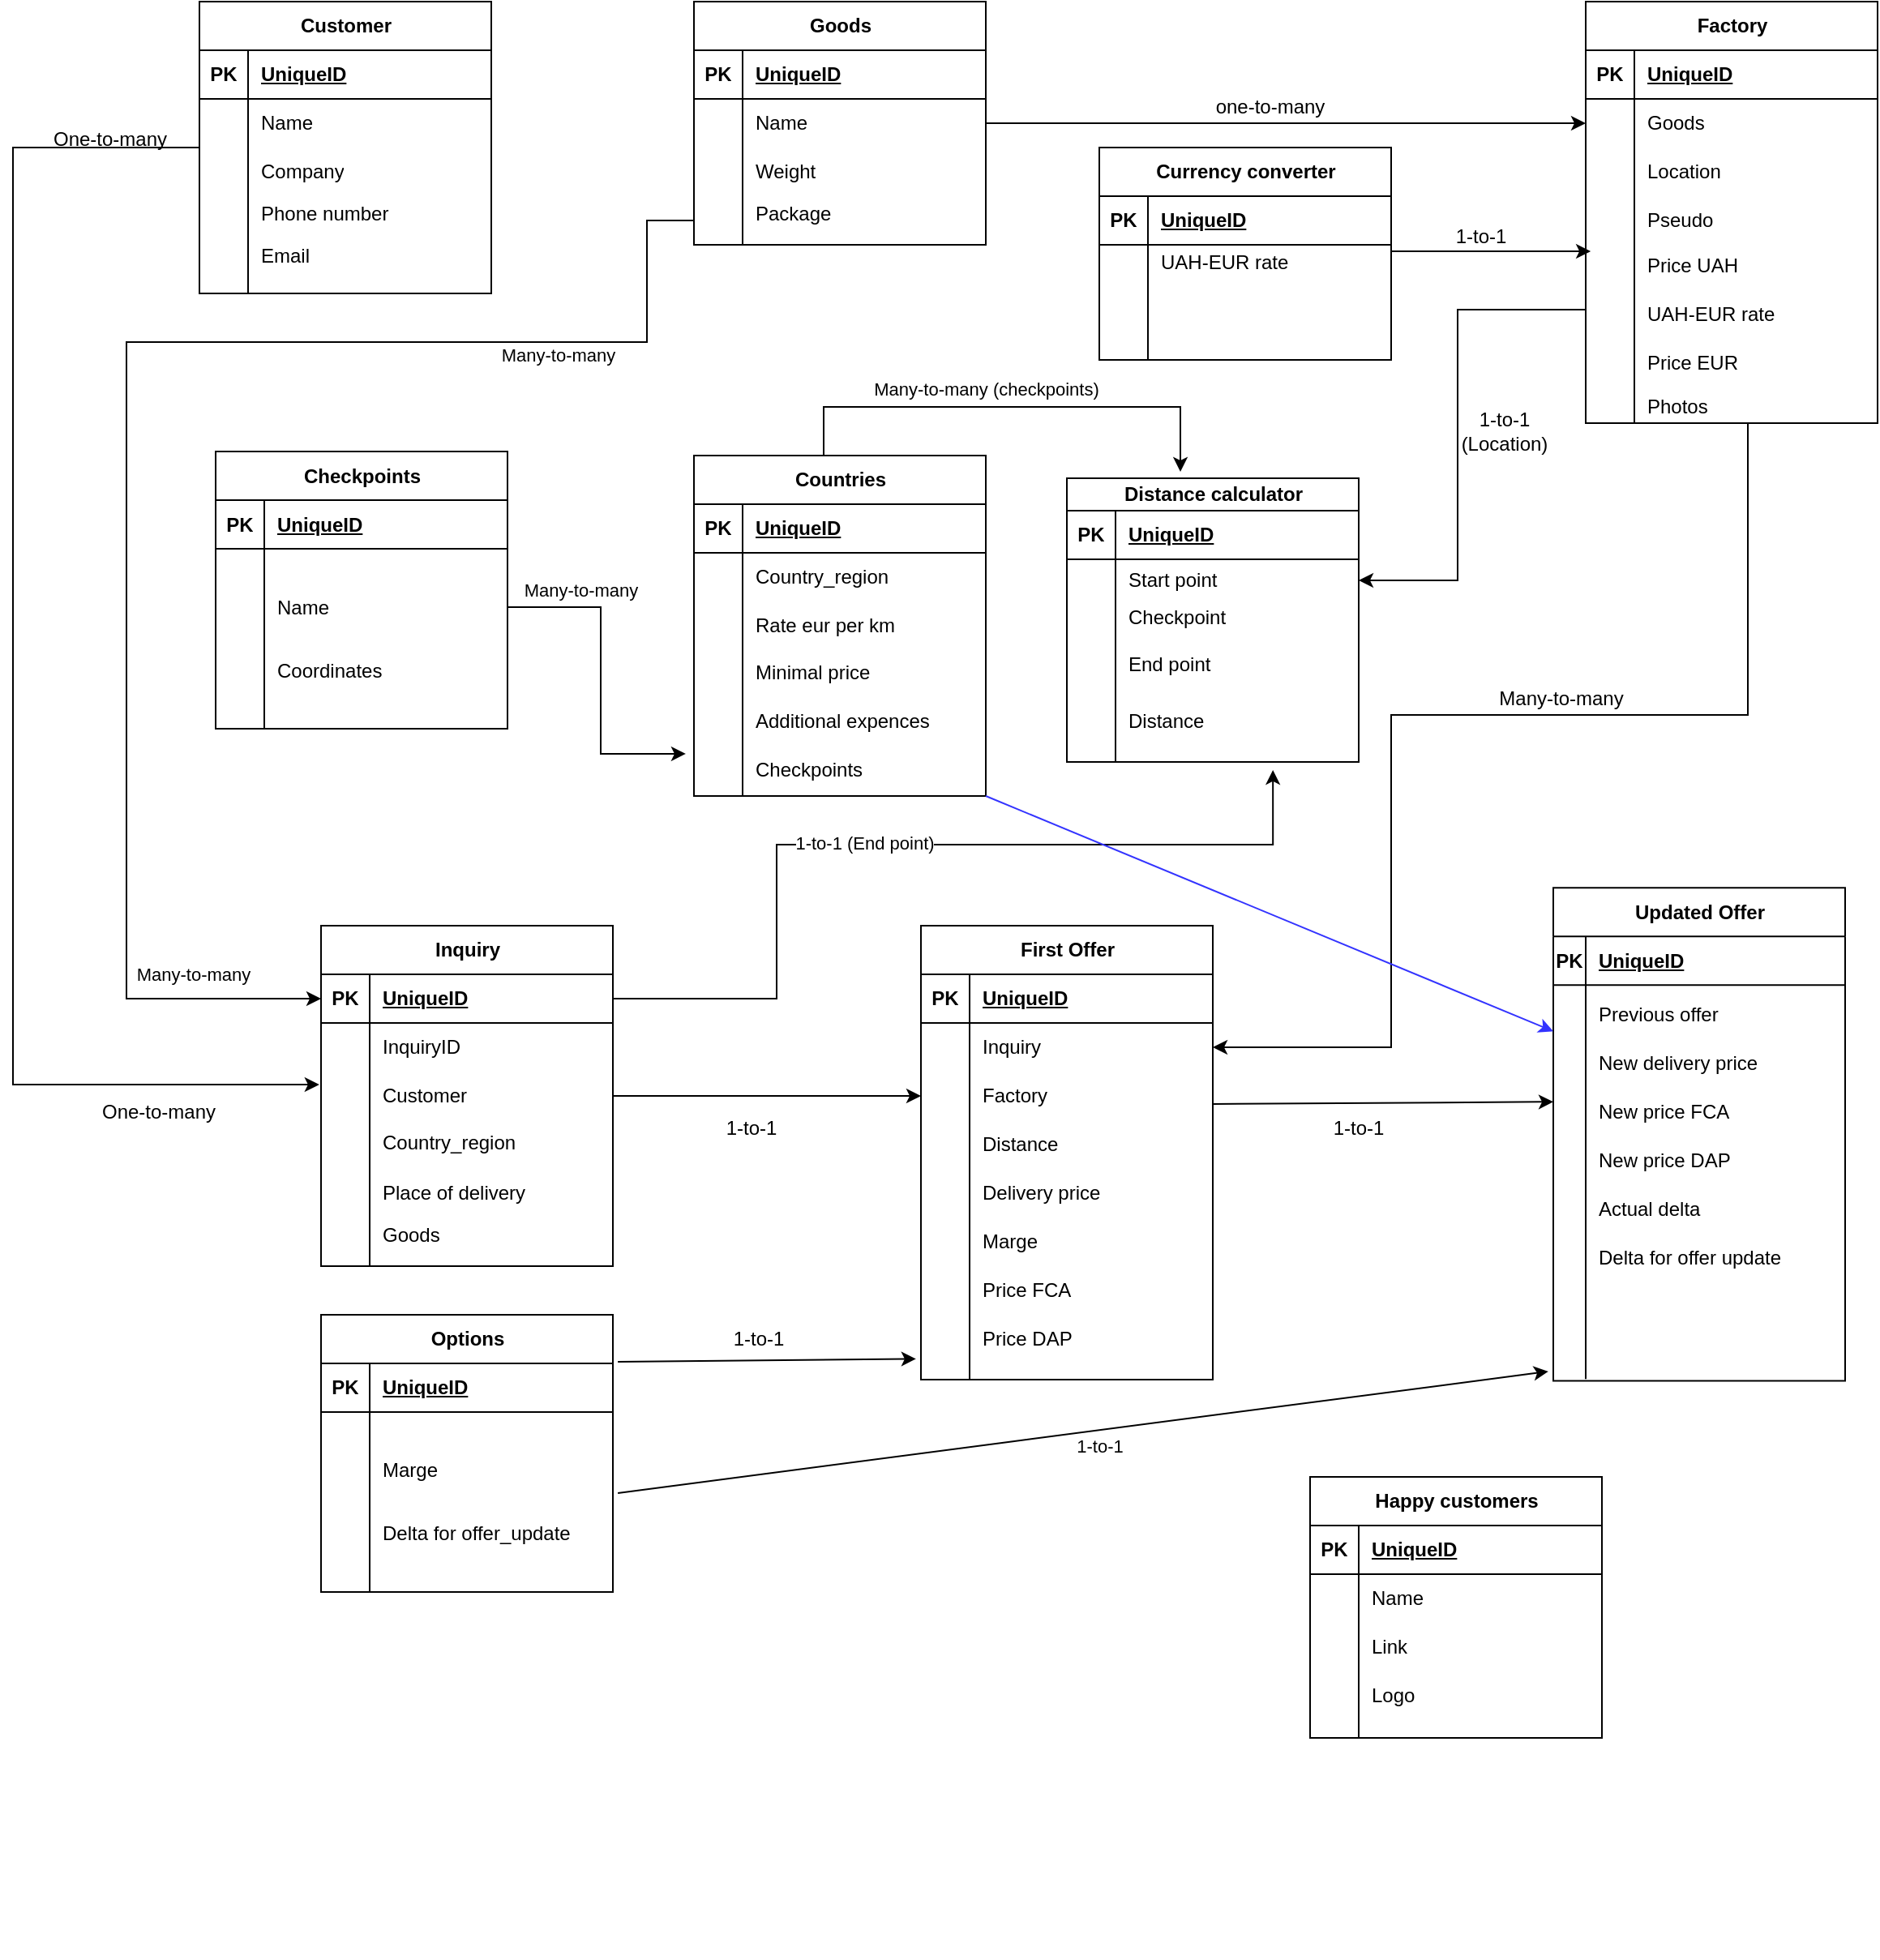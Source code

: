 <mxfile version="21.6.9" type="github">
  <diagram name="Страница — 1" id="VhEmYMvPJBQj8ZDaFz3N">
    <mxGraphModel dx="2534" dy="790" grid="1" gridSize="10" guides="1" tooltips="1" connect="1" arrows="1" fold="1" page="1" pageScale="1" pageWidth="1100" pageHeight="850" math="0" shadow="0">
      <root>
        <mxCell id="0" />
        <mxCell id="1" parent="0" />
        <mxCell id="EhdUJhu3_gVcrt-tqMVD-132" value="" style="group" parent="1" vertex="1" connectable="0">
          <mxGeometry x="880" y="40" width="180" height="260" as="geometry" />
        </mxCell>
        <mxCell id="EhdUJhu3_gVcrt-tqMVD-85" value="Factory" style="shape=table;startSize=30;container=1;collapsible=1;childLayout=tableLayout;fixedRows=1;rowLines=0;fontStyle=1;align=center;resizeLast=1;html=1;" parent="EhdUJhu3_gVcrt-tqMVD-132" vertex="1">
          <mxGeometry width="180" height="260" as="geometry" />
        </mxCell>
        <mxCell id="EhdUJhu3_gVcrt-tqMVD-86" value="" style="shape=tableRow;horizontal=0;startSize=0;swimlaneHead=0;swimlaneBody=0;fillColor=none;collapsible=0;dropTarget=0;points=[[0,0.5],[1,0.5]];portConstraint=eastwest;top=0;left=0;right=0;bottom=1;" parent="EhdUJhu3_gVcrt-tqMVD-85" vertex="1">
          <mxGeometry y="30" width="180" height="30" as="geometry" />
        </mxCell>
        <mxCell id="EhdUJhu3_gVcrt-tqMVD-87" value="PK" style="shape=partialRectangle;connectable=0;fillColor=none;top=0;left=0;bottom=0;right=0;fontStyle=1;overflow=hidden;whiteSpace=wrap;html=1;" parent="EhdUJhu3_gVcrt-tqMVD-86" vertex="1">
          <mxGeometry width="30" height="30" as="geometry">
            <mxRectangle width="30" height="30" as="alternateBounds" />
          </mxGeometry>
        </mxCell>
        <mxCell id="EhdUJhu3_gVcrt-tqMVD-88" value="UniqueID" style="shape=partialRectangle;connectable=0;fillColor=none;top=0;left=0;bottom=0;right=0;align=left;spacingLeft=6;fontStyle=5;overflow=hidden;whiteSpace=wrap;html=1;" parent="EhdUJhu3_gVcrt-tqMVD-86" vertex="1">
          <mxGeometry x="30" width="150" height="30" as="geometry">
            <mxRectangle width="150" height="30" as="alternateBounds" />
          </mxGeometry>
        </mxCell>
        <mxCell id="EhdUJhu3_gVcrt-tqMVD-89" value="" style="shape=tableRow;horizontal=0;startSize=0;swimlaneHead=0;swimlaneBody=0;fillColor=none;collapsible=0;dropTarget=0;points=[[0,0.5],[1,0.5]];portConstraint=eastwest;top=0;left=0;right=0;bottom=0;" parent="EhdUJhu3_gVcrt-tqMVD-85" vertex="1">
          <mxGeometry y="60" width="180" height="30" as="geometry" />
        </mxCell>
        <mxCell id="EhdUJhu3_gVcrt-tqMVD-90" value="" style="shape=partialRectangle;connectable=0;fillColor=none;top=0;left=0;bottom=0;right=0;editable=1;overflow=hidden;whiteSpace=wrap;html=1;" parent="EhdUJhu3_gVcrt-tqMVD-89" vertex="1">
          <mxGeometry width="30" height="30" as="geometry">
            <mxRectangle width="30" height="30" as="alternateBounds" />
          </mxGeometry>
        </mxCell>
        <mxCell id="EhdUJhu3_gVcrt-tqMVD-91" value="&lt;div&gt;Goods&lt;/div&gt;" style="shape=partialRectangle;connectable=0;fillColor=none;top=0;left=0;bottom=0;right=0;align=left;spacingLeft=6;overflow=hidden;whiteSpace=wrap;html=1;" parent="EhdUJhu3_gVcrt-tqMVD-89" vertex="1">
          <mxGeometry x="30" width="150" height="30" as="geometry">
            <mxRectangle width="150" height="30" as="alternateBounds" />
          </mxGeometry>
        </mxCell>
        <mxCell id="EhdUJhu3_gVcrt-tqMVD-92" value="" style="shape=tableRow;horizontal=0;startSize=0;swimlaneHead=0;swimlaneBody=0;fillColor=none;collapsible=0;dropTarget=0;points=[[0,0.5],[1,0.5]];portConstraint=eastwest;top=0;left=0;right=0;bottom=0;" parent="EhdUJhu3_gVcrt-tqMVD-85" vertex="1">
          <mxGeometry y="90" width="180" height="30" as="geometry" />
        </mxCell>
        <mxCell id="EhdUJhu3_gVcrt-tqMVD-93" value="" style="shape=partialRectangle;connectable=0;fillColor=none;top=0;left=0;bottom=0;right=0;editable=1;overflow=hidden;whiteSpace=wrap;html=1;" parent="EhdUJhu3_gVcrt-tqMVD-92" vertex="1">
          <mxGeometry width="30" height="30" as="geometry">
            <mxRectangle width="30" height="30" as="alternateBounds" />
          </mxGeometry>
        </mxCell>
        <mxCell id="EhdUJhu3_gVcrt-tqMVD-94" value="Location" style="shape=partialRectangle;connectable=0;fillColor=none;top=0;left=0;bottom=0;right=0;align=left;spacingLeft=6;overflow=hidden;whiteSpace=wrap;html=1;" parent="EhdUJhu3_gVcrt-tqMVD-92" vertex="1">
          <mxGeometry x="30" width="150" height="30" as="geometry">
            <mxRectangle width="150" height="30" as="alternateBounds" />
          </mxGeometry>
        </mxCell>
        <mxCell id="EhdUJhu3_gVcrt-tqMVD-95" value="" style="shape=tableRow;horizontal=0;startSize=0;swimlaneHead=0;swimlaneBody=0;fillColor=none;collapsible=0;dropTarget=0;points=[[0,0.5],[1,0.5]];portConstraint=eastwest;top=0;left=0;right=0;bottom=0;" parent="EhdUJhu3_gVcrt-tqMVD-85" vertex="1">
          <mxGeometry y="120" width="180" height="140" as="geometry" />
        </mxCell>
        <mxCell id="EhdUJhu3_gVcrt-tqMVD-96" value="" style="shape=partialRectangle;connectable=0;fillColor=none;top=0;left=0;bottom=0;right=0;editable=1;overflow=hidden;whiteSpace=wrap;html=1;" parent="EhdUJhu3_gVcrt-tqMVD-95" vertex="1">
          <mxGeometry width="30" height="140" as="geometry">
            <mxRectangle width="30" height="140" as="alternateBounds" />
          </mxGeometry>
        </mxCell>
        <mxCell id="EhdUJhu3_gVcrt-tqMVD-97" value="" style="shape=partialRectangle;connectable=0;fillColor=none;top=0;left=0;bottom=0;right=0;align=left;spacingLeft=6;overflow=hidden;whiteSpace=wrap;html=1;" parent="EhdUJhu3_gVcrt-tqMVD-95" vertex="1">
          <mxGeometry x="30" width="150" height="140" as="geometry">
            <mxRectangle width="150" height="140" as="alternateBounds" />
          </mxGeometry>
        </mxCell>
        <mxCell id="MUWnmlBZPNnKZyWEj4Bg-1" value="Pseudo" style="shape=partialRectangle;connectable=0;fillColor=none;top=0;left=0;bottom=0;right=0;align=left;spacingLeft=6;overflow=hidden;whiteSpace=wrap;html=1;" vertex="1" parent="EhdUJhu3_gVcrt-tqMVD-132">
          <mxGeometry x="30" y="120" width="150" height="30" as="geometry">
            <mxRectangle width="150" height="30" as="alternateBounds" />
          </mxGeometry>
        </mxCell>
        <mxCell id="EhdUJhu3_gVcrt-tqMVD-134" value="" style="group" parent="1" vertex="1" connectable="0">
          <mxGeometry x="25" y="40" width="180" height="180" as="geometry" />
        </mxCell>
        <mxCell id="EhdUJhu3_gVcrt-tqMVD-5" value="Customer" style="shape=table;startSize=30;container=1;collapsible=1;childLayout=tableLayout;fixedRows=1;rowLines=0;fontStyle=1;align=center;resizeLast=1;html=1;" parent="EhdUJhu3_gVcrt-tqMVD-134" vertex="1">
          <mxGeometry width="180" height="180" as="geometry" />
        </mxCell>
        <mxCell id="EhdUJhu3_gVcrt-tqMVD-6" value="" style="shape=tableRow;horizontal=0;startSize=0;swimlaneHead=0;swimlaneBody=0;fillColor=none;collapsible=0;dropTarget=0;points=[[0,0.5],[1,0.5]];portConstraint=eastwest;top=0;left=0;right=0;bottom=1;" parent="EhdUJhu3_gVcrt-tqMVD-5" vertex="1">
          <mxGeometry y="30" width="180" height="30" as="geometry" />
        </mxCell>
        <mxCell id="EhdUJhu3_gVcrt-tqMVD-7" value="PK" style="shape=partialRectangle;connectable=0;fillColor=none;top=0;left=0;bottom=0;right=0;fontStyle=1;overflow=hidden;whiteSpace=wrap;html=1;" parent="EhdUJhu3_gVcrt-tqMVD-6" vertex="1">
          <mxGeometry width="30" height="30" as="geometry">
            <mxRectangle width="30" height="30" as="alternateBounds" />
          </mxGeometry>
        </mxCell>
        <mxCell id="EhdUJhu3_gVcrt-tqMVD-8" value="UniqueID" style="shape=partialRectangle;connectable=0;fillColor=none;top=0;left=0;bottom=0;right=0;align=left;spacingLeft=6;fontStyle=5;overflow=hidden;whiteSpace=wrap;html=1;" parent="EhdUJhu3_gVcrt-tqMVD-6" vertex="1">
          <mxGeometry x="30" width="150" height="30" as="geometry">
            <mxRectangle width="150" height="30" as="alternateBounds" />
          </mxGeometry>
        </mxCell>
        <mxCell id="EhdUJhu3_gVcrt-tqMVD-9" value="" style="shape=tableRow;horizontal=0;startSize=0;swimlaneHead=0;swimlaneBody=0;fillColor=none;collapsible=0;dropTarget=0;points=[[0,0.5],[1,0.5]];portConstraint=eastwest;top=0;left=0;right=0;bottom=0;" parent="EhdUJhu3_gVcrt-tqMVD-5" vertex="1">
          <mxGeometry y="60" width="180" height="30" as="geometry" />
        </mxCell>
        <mxCell id="EhdUJhu3_gVcrt-tqMVD-10" value="" style="shape=partialRectangle;connectable=0;fillColor=none;top=0;left=0;bottom=0;right=0;editable=1;overflow=hidden;whiteSpace=wrap;html=1;" parent="EhdUJhu3_gVcrt-tqMVD-9" vertex="1">
          <mxGeometry width="30" height="30" as="geometry">
            <mxRectangle width="30" height="30" as="alternateBounds" />
          </mxGeometry>
        </mxCell>
        <mxCell id="EhdUJhu3_gVcrt-tqMVD-11" value="Name" style="shape=partialRectangle;connectable=0;fillColor=none;top=0;left=0;bottom=0;right=0;align=left;spacingLeft=6;overflow=hidden;whiteSpace=wrap;html=1;" parent="EhdUJhu3_gVcrt-tqMVD-9" vertex="1">
          <mxGeometry x="30" width="150" height="30" as="geometry">
            <mxRectangle width="150" height="30" as="alternateBounds" />
          </mxGeometry>
        </mxCell>
        <mxCell id="EhdUJhu3_gVcrt-tqMVD-12" value="" style="shape=tableRow;horizontal=0;startSize=0;swimlaneHead=0;swimlaneBody=0;fillColor=none;collapsible=0;dropTarget=0;points=[[0,0.5],[1,0.5]];portConstraint=eastwest;top=0;left=0;right=0;bottom=0;" parent="EhdUJhu3_gVcrt-tqMVD-5" vertex="1">
          <mxGeometry y="90" width="180" height="30" as="geometry" />
        </mxCell>
        <mxCell id="EhdUJhu3_gVcrt-tqMVD-13" value="" style="shape=partialRectangle;connectable=0;fillColor=none;top=0;left=0;bottom=0;right=0;editable=1;overflow=hidden;whiteSpace=wrap;html=1;" parent="EhdUJhu3_gVcrt-tqMVD-12" vertex="1">
          <mxGeometry width="30" height="30" as="geometry">
            <mxRectangle width="30" height="30" as="alternateBounds" />
          </mxGeometry>
        </mxCell>
        <mxCell id="EhdUJhu3_gVcrt-tqMVD-14" value="&lt;div&gt;Company&lt;/div&gt;" style="shape=partialRectangle;connectable=0;fillColor=none;top=0;left=0;bottom=0;right=0;align=left;spacingLeft=6;overflow=hidden;whiteSpace=wrap;html=1;" parent="EhdUJhu3_gVcrt-tqMVD-12" vertex="1">
          <mxGeometry x="30" width="150" height="30" as="geometry">
            <mxRectangle width="150" height="30" as="alternateBounds" />
          </mxGeometry>
        </mxCell>
        <mxCell id="EhdUJhu3_gVcrt-tqMVD-15" value="" style="shape=tableRow;horizontal=0;startSize=0;swimlaneHead=0;swimlaneBody=0;fillColor=none;collapsible=0;dropTarget=0;points=[[0,0.5],[1,0.5]];portConstraint=eastwest;top=0;left=0;right=0;bottom=0;" parent="EhdUJhu3_gVcrt-tqMVD-5" vertex="1">
          <mxGeometry y="120" width="180" height="60" as="geometry" />
        </mxCell>
        <mxCell id="EhdUJhu3_gVcrt-tqMVD-16" value="" style="shape=partialRectangle;connectable=0;fillColor=none;top=0;left=0;bottom=0;right=0;editable=1;overflow=hidden;whiteSpace=wrap;html=1;" parent="EhdUJhu3_gVcrt-tqMVD-15" vertex="1">
          <mxGeometry width="30" height="60" as="geometry">
            <mxRectangle width="30" height="60" as="alternateBounds" />
          </mxGeometry>
        </mxCell>
        <mxCell id="EhdUJhu3_gVcrt-tqMVD-17" value="" style="shape=partialRectangle;connectable=0;fillColor=none;top=0;left=0;bottom=0;right=0;align=left;spacingLeft=6;overflow=hidden;whiteSpace=wrap;html=1;" parent="EhdUJhu3_gVcrt-tqMVD-15" vertex="1">
          <mxGeometry x="30" width="150" height="60" as="geometry">
            <mxRectangle width="150" height="60" as="alternateBounds" />
          </mxGeometry>
        </mxCell>
        <mxCell id="EhdUJhu3_gVcrt-tqMVD-19" value="Phone number" style="shape=partialRectangle;connectable=0;fillColor=none;top=0;left=0;bottom=0;right=0;align=left;spacingLeft=6;overflow=hidden;whiteSpace=wrap;html=1;" parent="EhdUJhu3_gVcrt-tqMVD-134" vertex="1">
          <mxGeometry x="30" y="116" width="150" height="30" as="geometry">
            <mxRectangle width="150" height="30" as="alternateBounds" />
          </mxGeometry>
        </mxCell>
        <mxCell id="EhdUJhu3_gVcrt-tqMVD-20" value="&lt;div&gt;Email&lt;/div&gt;&lt;div&gt;&lt;br&gt;&lt;/div&gt;" style="shape=partialRectangle;connectable=0;fillColor=none;top=0;left=0;bottom=0;right=0;align=left;spacingLeft=6;overflow=hidden;whiteSpace=wrap;html=1;" parent="EhdUJhu3_gVcrt-tqMVD-134" vertex="1">
          <mxGeometry x="30" y="147" width="150" height="30" as="geometry">
            <mxRectangle width="150" height="30" as="alternateBounds" />
          </mxGeometry>
        </mxCell>
        <mxCell id="EhdUJhu3_gVcrt-tqMVD-139" value="" style="group" parent="1" vertex="1" connectable="0">
          <mxGeometry x="100" y="610" width="180" height="230" as="geometry" />
        </mxCell>
        <mxCell id="EhdUJhu3_gVcrt-tqMVD-156" value="" style="group" parent="EhdUJhu3_gVcrt-tqMVD-139" vertex="1" connectable="0">
          <mxGeometry width="180" height="211" as="geometry" />
        </mxCell>
        <mxCell id="EhdUJhu3_gVcrt-tqMVD-140" value="Inquiry" style="shape=table;startSize=30;container=1;collapsible=1;childLayout=tableLayout;fixedRows=1;rowLines=0;fontStyle=1;align=center;resizeLast=1;html=1;" parent="EhdUJhu3_gVcrt-tqMVD-156" vertex="1">
          <mxGeometry width="180" height="210" as="geometry" />
        </mxCell>
        <mxCell id="EhdUJhu3_gVcrt-tqMVD-141" value="" style="shape=tableRow;horizontal=0;startSize=0;swimlaneHead=0;swimlaneBody=0;fillColor=none;collapsible=0;dropTarget=0;points=[[0,0.5],[1,0.5]];portConstraint=eastwest;top=0;left=0;right=0;bottom=1;" parent="EhdUJhu3_gVcrt-tqMVD-140" vertex="1">
          <mxGeometry y="30" width="180" height="30" as="geometry" />
        </mxCell>
        <mxCell id="EhdUJhu3_gVcrt-tqMVD-142" value="PK" style="shape=partialRectangle;connectable=0;fillColor=none;top=0;left=0;bottom=0;right=0;fontStyle=1;overflow=hidden;whiteSpace=wrap;html=1;" parent="EhdUJhu3_gVcrt-tqMVD-141" vertex="1">
          <mxGeometry width="30" height="30" as="geometry">
            <mxRectangle width="30" height="30" as="alternateBounds" />
          </mxGeometry>
        </mxCell>
        <mxCell id="EhdUJhu3_gVcrt-tqMVD-143" value="UniqueID" style="shape=partialRectangle;connectable=0;fillColor=none;top=0;left=0;bottom=0;right=0;align=left;spacingLeft=6;fontStyle=5;overflow=hidden;whiteSpace=wrap;html=1;" parent="EhdUJhu3_gVcrt-tqMVD-141" vertex="1">
          <mxGeometry x="30" width="150" height="30" as="geometry">
            <mxRectangle width="150" height="30" as="alternateBounds" />
          </mxGeometry>
        </mxCell>
        <mxCell id="EhdUJhu3_gVcrt-tqMVD-144" value="" style="shape=tableRow;horizontal=0;startSize=0;swimlaneHead=0;swimlaneBody=0;fillColor=none;collapsible=0;dropTarget=0;points=[[0,0.5],[1,0.5]];portConstraint=eastwest;top=0;left=0;right=0;bottom=0;" parent="EhdUJhu3_gVcrt-tqMVD-140" vertex="1">
          <mxGeometry y="60" width="180" height="30" as="geometry" />
        </mxCell>
        <mxCell id="EhdUJhu3_gVcrt-tqMVD-145" value="" style="shape=partialRectangle;connectable=0;fillColor=none;top=0;left=0;bottom=0;right=0;editable=1;overflow=hidden;whiteSpace=wrap;html=1;" parent="EhdUJhu3_gVcrt-tqMVD-144" vertex="1">
          <mxGeometry width="30" height="30" as="geometry">
            <mxRectangle width="30" height="30" as="alternateBounds" />
          </mxGeometry>
        </mxCell>
        <mxCell id="EhdUJhu3_gVcrt-tqMVD-146" value="InquiryID" style="shape=partialRectangle;connectable=0;fillColor=none;top=0;left=0;bottom=0;right=0;align=left;spacingLeft=6;overflow=hidden;whiteSpace=wrap;html=1;" parent="EhdUJhu3_gVcrt-tqMVD-144" vertex="1">
          <mxGeometry x="30" width="150" height="30" as="geometry">
            <mxRectangle width="150" height="30" as="alternateBounds" />
          </mxGeometry>
        </mxCell>
        <mxCell id="EhdUJhu3_gVcrt-tqMVD-147" value="" style="shape=tableRow;horizontal=0;startSize=0;swimlaneHead=0;swimlaneBody=0;fillColor=none;collapsible=0;dropTarget=0;points=[[0,0.5],[1,0.5]];portConstraint=eastwest;top=0;left=0;right=0;bottom=0;" parent="EhdUJhu3_gVcrt-tqMVD-140" vertex="1">
          <mxGeometry y="90" width="180" height="30" as="geometry" />
        </mxCell>
        <mxCell id="EhdUJhu3_gVcrt-tqMVD-148" value="" style="shape=partialRectangle;connectable=0;fillColor=none;top=0;left=0;bottom=0;right=0;editable=1;overflow=hidden;whiteSpace=wrap;html=1;" parent="EhdUJhu3_gVcrt-tqMVD-147" vertex="1">
          <mxGeometry width="30" height="30" as="geometry">
            <mxRectangle width="30" height="30" as="alternateBounds" />
          </mxGeometry>
        </mxCell>
        <mxCell id="EhdUJhu3_gVcrt-tqMVD-149" value="Customer" style="shape=partialRectangle;connectable=0;fillColor=none;top=0;left=0;bottom=0;right=0;align=left;spacingLeft=6;overflow=hidden;whiteSpace=wrap;html=1;" parent="EhdUJhu3_gVcrt-tqMVD-147" vertex="1">
          <mxGeometry x="30" width="150" height="30" as="geometry">
            <mxRectangle width="150" height="30" as="alternateBounds" />
          </mxGeometry>
        </mxCell>
        <mxCell id="EhdUJhu3_gVcrt-tqMVD-150" value="" style="shape=tableRow;horizontal=0;startSize=0;swimlaneHead=0;swimlaneBody=0;fillColor=none;collapsible=0;dropTarget=0;points=[[0,0.5],[1,0.5]];portConstraint=eastwest;top=0;left=0;right=0;bottom=0;" parent="EhdUJhu3_gVcrt-tqMVD-140" vertex="1">
          <mxGeometry y="120" width="180" height="90" as="geometry" />
        </mxCell>
        <mxCell id="EhdUJhu3_gVcrt-tqMVD-151" value="" style="shape=partialRectangle;connectable=0;fillColor=none;top=0;left=0;bottom=0;right=0;editable=1;overflow=hidden;whiteSpace=wrap;html=1;" parent="EhdUJhu3_gVcrt-tqMVD-150" vertex="1">
          <mxGeometry width="30" height="90" as="geometry">
            <mxRectangle width="30" height="90" as="alternateBounds" />
          </mxGeometry>
        </mxCell>
        <mxCell id="EhdUJhu3_gVcrt-tqMVD-152" value="" style="shape=partialRectangle;connectable=0;fillColor=none;top=0;left=0;bottom=0;right=0;align=left;spacingLeft=6;overflow=hidden;whiteSpace=wrap;html=1;" parent="EhdUJhu3_gVcrt-tqMVD-150" vertex="1">
          <mxGeometry x="30" width="150" height="90" as="geometry">
            <mxRectangle width="150" height="90" as="alternateBounds" />
          </mxGeometry>
        </mxCell>
        <mxCell id="EhdUJhu3_gVcrt-tqMVD-153" value="Country_region" style="shape=partialRectangle;connectable=0;fillColor=none;top=0;left=0;bottom=0;right=0;align=left;spacingLeft=6;overflow=hidden;whiteSpace=wrap;html=1;" parent="EhdUJhu3_gVcrt-tqMVD-156" vertex="1">
          <mxGeometry x="30" y="119" width="150" height="30" as="geometry">
            <mxRectangle width="150" height="30" as="alternateBounds" />
          </mxGeometry>
        </mxCell>
        <mxCell id="EhdUJhu3_gVcrt-tqMVD-154" value="&lt;div&gt;Place of delivery&lt;/div&gt;" style="shape=partialRectangle;connectable=0;fillColor=none;top=0;left=0;bottom=0;right=0;align=left;spacingLeft=6;overflow=hidden;whiteSpace=wrap;html=1;" parent="EhdUJhu3_gVcrt-tqMVD-156" vertex="1">
          <mxGeometry x="30" y="149" width="150" height="31" as="geometry">
            <mxRectangle width="150" height="30" as="alternateBounds" />
          </mxGeometry>
        </mxCell>
        <mxCell id="EhdUJhu3_gVcrt-tqMVD-155" value="Goods" style="shape=partialRectangle;connectable=0;fillColor=none;top=0;left=0;bottom=0;right=0;align=left;spacingLeft=6;overflow=hidden;whiteSpace=wrap;html=1;" parent="EhdUJhu3_gVcrt-tqMVD-156" vertex="1">
          <mxGeometry x="30" y="170" width="150" height="41" as="geometry">
            <mxRectangle width="150" height="30" as="alternateBounds" />
          </mxGeometry>
        </mxCell>
        <mxCell id="EhdUJhu3_gVcrt-tqMVD-345" value="" style="group" parent="1" vertex="1" connectable="0">
          <mxGeometry x="330" y="40" width="180" height="150" as="geometry" />
        </mxCell>
        <mxCell id="EhdUJhu3_gVcrt-tqMVD-70" value="Goods" style="shape=table;startSize=30;container=1;collapsible=1;childLayout=tableLayout;fixedRows=1;rowLines=0;fontStyle=1;align=center;resizeLast=1;html=1;" parent="EhdUJhu3_gVcrt-tqMVD-345" vertex="1">
          <mxGeometry width="180" height="150" as="geometry" />
        </mxCell>
        <mxCell id="EhdUJhu3_gVcrt-tqMVD-71" value="" style="shape=tableRow;horizontal=0;startSize=0;swimlaneHead=0;swimlaneBody=0;fillColor=none;collapsible=0;dropTarget=0;points=[[0,0.5],[1,0.5]];portConstraint=eastwest;top=0;left=0;right=0;bottom=1;" parent="EhdUJhu3_gVcrt-tqMVD-70" vertex="1">
          <mxGeometry y="30" width="180" height="30" as="geometry" />
        </mxCell>
        <mxCell id="EhdUJhu3_gVcrt-tqMVD-72" value="PK" style="shape=partialRectangle;connectable=0;fillColor=none;top=0;left=0;bottom=0;right=0;fontStyle=1;overflow=hidden;whiteSpace=wrap;html=1;" parent="EhdUJhu3_gVcrt-tqMVD-71" vertex="1">
          <mxGeometry width="30" height="30" as="geometry">
            <mxRectangle width="30" height="30" as="alternateBounds" />
          </mxGeometry>
        </mxCell>
        <mxCell id="EhdUJhu3_gVcrt-tqMVD-73" value="UniqueID" style="shape=partialRectangle;connectable=0;fillColor=none;top=0;left=0;bottom=0;right=0;align=left;spacingLeft=6;fontStyle=5;overflow=hidden;whiteSpace=wrap;html=1;" parent="EhdUJhu3_gVcrt-tqMVD-71" vertex="1">
          <mxGeometry x="30" width="150" height="30" as="geometry">
            <mxRectangle width="150" height="30" as="alternateBounds" />
          </mxGeometry>
        </mxCell>
        <mxCell id="EhdUJhu3_gVcrt-tqMVD-74" value="" style="shape=tableRow;horizontal=0;startSize=0;swimlaneHead=0;swimlaneBody=0;fillColor=none;collapsible=0;dropTarget=0;points=[[0,0.5],[1,0.5]];portConstraint=eastwest;top=0;left=0;right=0;bottom=0;" parent="EhdUJhu3_gVcrt-tqMVD-70" vertex="1">
          <mxGeometry y="60" width="180" height="30" as="geometry" />
        </mxCell>
        <mxCell id="EhdUJhu3_gVcrt-tqMVD-75" value="" style="shape=partialRectangle;connectable=0;fillColor=none;top=0;left=0;bottom=0;right=0;editable=1;overflow=hidden;whiteSpace=wrap;html=1;" parent="EhdUJhu3_gVcrt-tqMVD-74" vertex="1">
          <mxGeometry width="30" height="30" as="geometry">
            <mxRectangle width="30" height="30" as="alternateBounds" />
          </mxGeometry>
        </mxCell>
        <mxCell id="EhdUJhu3_gVcrt-tqMVD-76" value="Name" style="shape=partialRectangle;connectable=0;fillColor=none;top=0;left=0;bottom=0;right=0;align=left;spacingLeft=6;overflow=hidden;whiteSpace=wrap;html=1;" parent="EhdUJhu3_gVcrt-tqMVD-74" vertex="1">
          <mxGeometry x="30" width="150" height="30" as="geometry">
            <mxRectangle width="150" height="30" as="alternateBounds" />
          </mxGeometry>
        </mxCell>
        <mxCell id="EhdUJhu3_gVcrt-tqMVD-77" value="" style="shape=tableRow;horizontal=0;startSize=0;swimlaneHead=0;swimlaneBody=0;fillColor=none;collapsible=0;dropTarget=0;points=[[0,0.5],[1,0.5]];portConstraint=eastwest;top=0;left=0;right=0;bottom=0;" parent="EhdUJhu3_gVcrt-tqMVD-70" vertex="1">
          <mxGeometry y="90" width="180" height="30" as="geometry" />
        </mxCell>
        <mxCell id="EhdUJhu3_gVcrt-tqMVD-78" value="" style="shape=partialRectangle;connectable=0;fillColor=none;top=0;left=0;bottom=0;right=0;editable=1;overflow=hidden;whiteSpace=wrap;html=1;" parent="EhdUJhu3_gVcrt-tqMVD-77" vertex="1">
          <mxGeometry width="30" height="30" as="geometry">
            <mxRectangle width="30" height="30" as="alternateBounds" />
          </mxGeometry>
        </mxCell>
        <mxCell id="EhdUJhu3_gVcrt-tqMVD-79" value="Weight" style="shape=partialRectangle;connectable=0;fillColor=none;top=0;left=0;bottom=0;right=0;align=left;spacingLeft=6;overflow=hidden;whiteSpace=wrap;html=1;" parent="EhdUJhu3_gVcrt-tqMVD-77" vertex="1">
          <mxGeometry x="30" width="150" height="30" as="geometry">
            <mxRectangle width="150" height="30" as="alternateBounds" />
          </mxGeometry>
        </mxCell>
        <mxCell id="EhdUJhu3_gVcrt-tqMVD-80" value="" style="shape=tableRow;horizontal=0;startSize=0;swimlaneHead=0;swimlaneBody=0;fillColor=none;collapsible=0;dropTarget=0;points=[[0,0.5],[1,0.5]];portConstraint=eastwest;top=0;left=0;right=0;bottom=0;" parent="EhdUJhu3_gVcrt-tqMVD-70" vertex="1">
          <mxGeometry y="120" width="180" height="30" as="geometry" />
        </mxCell>
        <mxCell id="EhdUJhu3_gVcrt-tqMVD-81" value="" style="shape=partialRectangle;connectable=0;fillColor=none;top=0;left=0;bottom=0;right=0;editable=1;overflow=hidden;whiteSpace=wrap;html=1;" parent="EhdUJhu3_gVcrt-tqMVD-80" vertex="1">
          <mxGeometry width="30" height="30" as="geometry">
            <mxRectangle width="30" height="30" as="alternateBounds" />
          </mxGeometry>
        </mxCell>
        <mxCell id="EhdUJhu3_gVcrt-tqMVD-82" value="" style="shape=partialRectangle;connectable=0;fillColor=none;top=0;left=0;bottom=0;right=0;align=left;spacingLeft=6;overflow=hidden;whiteSpace=wrap;html=1;" parent="EhdUJhu3_gVcrt-tqMVD-80" vertex="1">
          <mxGeometry x="30" width="150" height="30" as="geometry">
            <mxRectangle width="150" height="30" as="alternateBounds" />
          </mxGeometry>
        </mxCell>
        <mxCell id="EhdUJhu3_gVcrt-tqMVD-83" value="&lt;div&gt;Package&lt;/div&gt;" style="shape=partialRectangle;connectable=0;fillColor=none;top=0;left=0;bottom=0;right=0;align=left;spacingLeft=6;overflow=hidden;whiteSpace=wrap;html=1;" parent="EhdUJhu3_gVcrt-tqMVD-345" vertex="1">
          <mxGeometry x="30" y="116" width="150" height="30" as="geometry">
            <mxRectangle width="150" height="30" as="alternateBounds" />
          </mxGeometry>
        </mxCell>
        <mxCell id="EhdUJhu3_gVcrt-tqMVD-346" value="" style="group" parent="1" vertex="1" connectable="0">
          <mxGeometry x="330" y="320" width="180" height="209" as="geometry" />
        </mxCell>
        <mxCell id="EhdUJhu3_gVcrt-tqMVD-26" value="&lt;div&gt;Countries&lt;/div&gt;" style="shape=table;startSize=30;container=1;collapsible=1;childLayout=tableLayout;fixedRows=1;rowLines=0;fontStyle=1;align=center;resizeLast=1;html=1;" parent="EhdUJhu3_gVcrt-tqMVD-346" vertex="1">
          <mxGeometry width="180" height="210" as="geometry" />
        </mxCell>
        <mxCell id="EhdUJhu3_gVcrt-tqMVD-27" value="" style="shape=tableRow;horizontal=0;startSize=0;swimlaneHead=0;swimlaneBody=0;fillColor=none;collapsible=0;dropTarget=0;points=[[0,0.5],[1,0.5]];portConstraint=eastwest;top=0;left=0;right=0;bottom=1;" parent="EhdUJhu3_gVcrt-tqMVD-26" vertex="1">
          <mxGeometry y="30" width="180" height="30" as="geometry" />
        </mxCell>
        <mxCell id="EhdUJhu3_gVcrt-tqMVD-28" value="PK" style="shape=partialRectangle;connectable=0;fillColor=none;top=0;left=0;bottom=0;right=0;fontStyle=1;overflow=hidden;whiteSpace=wrap;html=1;" parent="EhdUJhu3_gVcrt-tqMVD-27" vertex="1">
          <mxGeometry width="30" height="30" as="geometry">
            <mxRectangle width="30" height="30" as="alternateBounds" />
          </mxGeometry>
        </mxCell>
        <mxCell id="EhdUJhu3_gVcrt-tqMVD-29" value="UniqueID" style="shape=partialRectangle;connectable=0;fillColor=none;top=0;left=0;bottom=0;right=0;align=left;spacingLeft=6;fontStyle=5;overflow=hidden;whiteSpace=wrap;html=1;" parent="EhdUJhu3_gVcrt-tqMVD-27" vertex="1">
          <mxGeometry x="30" width="150" height="30" as="geometry">
            <mxRectangle width="150" height="30" as="alternateBounds" />
          </mxGeometry>
        </mxCell>
        <mxCell id="EhdUJhu3_gVcrt-tqMVD-30" value="" style="shape=tableRow;horizontal=0;startSize=0;swimlaneHead=0;swimlaneBody=0;fillColor=none;collapsible=0;dropTarget=0;points=[[0,0.5],[1,0.5]];portConstraint=eastwest;top=0;left=0;right=0;bottom=0;" parent="EhdUJhu3_gVcrt-tqMVD-26" vertex="1">
          <mxGeometry y="60" width="180" height="30" as="geometry" />
        </mxCell>
        <mxCell id="EhdUJhu3_gVcrt-tqMVD-31" value="" style="shape=partialRectangle;connectable=0;fillColor=none;top=0;left=0;bottom=0;right=0;editable=1;overflow=hidden;whiteSpace=wrap;html=1;" parent="EhdUJhu3_gVcrt-tqMVD-30" vertex="1">
          <mxGeometry width="30" height="30" as="geometry">
            <mxRectangle width="30" height="30" as="alternateBounds" />
          </mxGeometry>
        </mxCell>
        <mxCell id="EhdUJhu3_gVcrt-tqMVD-32" value="Country_region" style="shape=partialRectangle;connectable=0;fillColor=none;top=0;left=0;bottom=0;right=0;align=left;spacingLeft=6;overflow=hidden;whiteSpace=wrap;html=1;" parent="EhdUJhu3_gVcrt-tqMVD-30" vertex="1">
          <mxGeometry x="30" width="150" height="30" as="geometry">
            <mxRectangle width="150" height="30" as="alternateBounds" />
          </mxGeometry>
        </mxCell>
        <mxCell id="EhdUJhu3_gVcrt-tqMVD-33" value="" style="shape=tableRow;horizontal=0;startSize=0;swimlaneHead=0;swimlaneBody=0;fillColor=none;collapsible=0;dropTarget=0;points=[[0,0.5],[1,0.5]];portConstraint=eastwest;top=0;left=0;right=0;bottom=0;" parent="EhdUJhu3_gVcrt-tqMVD-26" vertex="1">
          <mxGeometry y="90" width="180" height="30" as="geometry" />
        </mxCell>
        <mxCell id="EhdUJhu3_gVcrt-tqMVD-34" value="" style="shape=partialRectangle;connectable=0;fillColor=none;top=0;left=0;bottom=0;right=0;editable=1;overflow=hidden;whiteSpace=wrap;html=1;" parent="EhdUJhu3_gVcrt-tqMVD-33" vertex="1">
          <mxGeometry width="30" height="30" as="geometry">
            <mxRectangle width="30" height="30" as="alternateBounds" />
          </mxGeometry>
        </mxCell>
        <mxCell id="EhdUJhu3_gVcrt-tqMVD-35" value="Rate eur per km" style="shape=partialRectangle;connectable=0;fillColor=none;top=0;left=0;bottom=0;right=0;align=left;spacingLeft=6;overflow=hidden;whiteSpace=wrap;html=1;" parent="EhdUJhu3_gVcrt-tqMVD-33" vertex="1">
          <mxGeometry x="30" width="150" height="30" as="geometry">
            <mxRectangle width="150" height="30" as="alternateBounds" />
          </mxGeometry>
        </mxCell>
        <mxCell id="EhdUJhu3_gVcrt-tqMVD-36" value="" style="shape=tableRow;horizontal=0;startSize=0;swimlaneHead=0;swimlaneBody=0;fillColor=none;collapsible=0;dropTarget=0;points=[[0,0.5],[1,0.5]];portConstraint=eastwest;top=0;left=0;right=0;bottom=0;" parent="EhdUJhu3_gVcrt-tqMVD-26" vertex="1">
          <mxGeometry y="120" width="180" height="90" as="geometry" />
        </mxCell>
        <mxCell id="EhdUJhu3_gVcrt-tqMVD-37" value="" style="shape=partialRectangle;connectable=0;fillColor=none;top=0;left=0;bottom=0;right=0;editable=1;overflow=hidden;whiteSpace=wrap;html=1;" parent="EhdUJhu3_gVcrt-tqMVD-36" vertex="1">
          <mxGeometry width="30" height="90" as="geometry">
            <mxRectangle width="30" height="90" as="alternateBounds" />
          </mxGeometry>
        </mxCell>
        <mxCell id="EhdUJhu3_gVcrt-tqMVD-38" value="" style="shape=partialRectangle;connectable=0;fillColor=none;top=0;left=0;bottom=0;right=0;align=left;spacingLeft=6;overflow=hidden;whiteSpace=wrap;html=1;" parent="EhdUJhu3_gVcrt-tqMVD-36" vertex="1">
          <mxGeometry x="30" width="150" height="90" as="geometry">
            <mxRectangle width="150" height="90" as="alternateBounds" />
          </mxGeometry>
        </mxCell>
        <mxCell id="EhdUJhu3_gVcrt-tqMVD-40" value="Minimal price" style="shape=partialRectangle;connectable=0;fillColor=none;top=0;left=0;bottom=0;right=0;align=left;spacingLeft=6;overflow=hidden;whiteSpace=wrap;html=1;" parent="EhdUJhu3_gVcrt-tqMVD-346" vertex="1">
          <mxGeometry x="30" y="119" width="150" height="30" as="geometry">
            <mxRectangle width="150" height="30" as="alternateBounds" />
          </mxGeometry>
        </mxCell>
        <mxCell id="EhdUJhu3_gVcrt-tqMVD-41" value="&lt;div&gt;Additional expences&lt;/div&gt;" style="shape=partialRectangle;connectable=0;fillColor=none;top=0;left=0;bottom=0;right=0;align=left;spacingLeft=6;overflow=hidden;whiteSpace=wrap;html=1;" parent="EhdUJhu3_gVcrt-tqMVD-346" vertex="1">
          <mxGeometry x="30" y="149" width="150" height="30" as="geometry">
            <mxRectangle width="150" height="30" as="alternateBounds" />
          </mxGeometry>
        </mxCell>
        <mxCell id="n-BSItd73nO8kK9Fp7Mg-46" value="Checkpoints" style="shape=partialRectangle;connectable=0;fillColor=none;top=0;left=0;bottom=0;right=0;align=left;spacingLeft=6;overflow=hidden;whiteSpace=wrap;html=1;" parent="EhdUJhu3_gVcrt-tqMVD-346" vertex="1">
          <mxGeometry x="30" y="179" width="150" height="30" as="geometry">
            <mxRectangle width="150" height="30" as="alternateBounds" />
          </mxGeometry>
        </mxCell>
        <mxCell id="EhdUJhu3_gVcrt-tqMVD-349" value="" style="endArrow=classic;html=1;rounded=0;exitX=1;exitY=0.5;exitDx=0;exitDy=0;entryX=0;entryY=0.5;entryDx=0;entryDy=0;" parent="1" source="EhdUJhu3_gVcrt-tqMVD-147" target="EhdUJhu3_gVcrt-tqMVD-166" edge="1">
          <mxGeometry width="50" height="50" relative="1" as="geometry">
            <mxPoint x="480" y="690" as="sourcePoint" />
            <mxPoint x="530" y="640" as="targetPoint" />
          </mxGeometry>
        </mxCell>
        <mxCell id="n-BSItd73nO8kK9Fp7Mg-1" value="Currency converter" style="shape=table;startSize=30;container=1;collapsible=1;childLayout=tableLayout;fixedRows=1;rowLines=0;fontStyle=1;align=center;resizeLast=1;html=1;" parent="1" vertex="1">
          <mxGeometry x="580" y="130" width="180" height="131" as="geometry" />
        </mxCell>
        <mxCell id="n-BSItd73nO8kK9Fp7Mg-2" value="" style="shape=tableRow;horizontal=0;startSize=0;swimlaneHead=0;swimlaneBody=0;fillColor=none;collapsible=0;dropTarget=0;points=[[0,0.5],[1,0.5]];portConstraint=eastwest;top=0;left=0;right=0;bottom=1;" parent="n-BSItd73nO8kK9Fp7Mg-1" vertex="1">
          <mxGeometry y="30" width="180" height="30" as="geometry" />
        </mxCell>
        <mxCell id="n-BSItd73nO8kK9Fp7Mg-3" value="PK" style="shape=partialRectangle;connectable=0;fillColor=none;top=0;left=0;bottom=0;right=0;fontStyle=1;overflow=hidden;whiteSpace=wrap;html=1;" parent="n-BSItd73nO8kK9Fp7Mg-2" vertex="1">
          <mxGeometry width="30" height="30" as="geometry">
            <mxRectangle width="30" height="30" as="alternateBounds" />
          </mxGeometry>
        </mxCell>
        <mxCell id="n-BSItd73nO8kK9Fp7Mg-4" value="UniqueID" style="shape=partialRectangle;connectable=0;fillColor=none;top=0;left=0;bottom=0;right=0;align=left;spacingLeft=6;fontStyle=5;overflow=hidden;whiteSpace=wrap;html=1;" parent="n-BSItd73nO8kK9Fp7Mg-2" vertex="1">
          <mxGeometry x="30" width="150" height="30" as="geometry">
            <mxRectangle width="150" height="30" as="alternateBounds" />
          </mxGeometry>
        </mxCell>
        <mxCell id="n-BSItd73nO8kK9Fp7Mg-5" value="" style="shape=tableRow;horizontal=0;startSize=0;swimlaneHead=0;swimlaneBody=0;fillColor=none;collapsible=0;dropTarget=0;points=[[0,0.5],[1,0.5]];portConstraint=eastwest;top=0;left=0;right=0;bottom=0;" parent="n-BSItd73nO8kK9Fp7Mg-1" vertex="1">
          <mxGeometry y="60" width="180" height="21" as="geometry" />
        </mxCell>
        <mxCell id="n-BSItd73nO8kK9Fp7Mg-6" value="" style="shape=partialRectangle;connectable=0;fillColor=none;top=0;left=0;bottom=0;right=0;editable=1;overflow=hidden;whiteSpace=wrap;html=1;" parent="n-BSItd73nO8kK9Fp7Mg-5" vertex="1">
          <mxGeometry width="30" height="21" as="geometry">
            <mxRectangle width="30" height="21" as="alternateBounds" />
          </mxGeometry>
        </mxCell>
        <mxCell id="n-BSItd73nO8kK9Fp7Mg-7" value="&lt;div&gt;UAH-EUR rate&lt;br&gt;&lt;/div&gt;" style="shape=partialRectangle;connectable=0;fillColor=none;top=0;left=0;bottom=0;right=0;align=left;spacingLeft=6;overflow=hidden;whiteSpace=wrap;html=1;" parent="n-BSItd73nO8kK9Fp7Mg-5" vertex="1">
          <mxGeometry x="30" width="150" height="21" as="geometry">
            <mxRectangle width="150" height="21" as="alternateBounds" />
          </mxGeometry>
        </mxCell>
        <mxCell id="n-BSItd73nO8kK9Fp7Mg-8" value="" style="shape=tableRow;horizontal=0;startSize=0;swimlaneHead=0;swimlaneBody=0;fillColor=none;collapsible=0;dropTarget=0;points=[[0,0.5],[1,0.5]];portConstraint=eastwest;top=0;left=0;right=0;bottom=0;" parent="n-BSItd73nO8kK9Fp7Mg-1" vertex="1">
          <mxGeometry y="81" width="180" height="30" as="geometry" />
        </mxCell>
        <mxCell id="n-BSItd73nO8kK9Fp7Mg-9" value="" style="shape=partialRectangle;connectable=0;fillColor=none;top=0;left=0;bottom=0;right=0;editable=1;overflow=hidden;whiteSpace=wrap;html=1;" parent="n-BSItd73nO8kK9Fp7Mg-8" vertex="1">
          <mxGeometry width="30" height="30" as="geometry">
            <mxRectangle width="30" height="30" as="alternateBounds" />
          </mxGeometry>
        </mxCell>
        <mxCell id="n-BSItd73nO8kK9Fp7Mg-10" value="" style="shape=partialRectangle;connectable=0;fillColor=none;top=0;left=0;bottom=0;right=0;align=left;spacingLeft=6;overflow=hidden;whiteSpace=wrap;html=1;" parent="n-BSItd73nO8kK9Fp7Mg-8" vertex="1">
          <mxGeometry x="30" width="150" height="30" as="geometry">
            <mxRectangle width="150" height="30" as="alternateBounds" />
          </mxGeometry>
        </mxCell>
        <mxCell id="n-BSItd73nO8kK9Fp7Mg-11" value="" style="shape=tableRow;horizontal=0;startSize=0;swimlaneHead=0;swimlaneBody=0;fillColor=none;collapsible=0;dropTarget=0;points=[[0,0.5],[1,0.5]];portConstraint=eastwest;top=0;left=0;right=0;bottom=0;" parent="n-BSItd73nO8kK9Fp7Mg-1" vertex="1">
          <mxGeometry y="111" width="180" height="20" as="geometry" />
        </mxCell>
        <mxCell id="n-BSItd73nO8kK9Fp7Mg-12" value="" style="shape=partialRectangle;connectable=0;fillColor=none;top=0;left=0;bottom=0;right=0;editable=1;overflow=hidden;whiteSpace=wrap;html=1;" parent="n-BSItd73nO8kK9Fp7Mg-11" vertex="1">
          <mxGeometry width="30" height="20" as="geometry">
            <mxRectangle width="30" height="20" as="alternateBounds" />
          </mxGeometry>
        </mxCell>
        <mxCell id="n-BSItd73nO8kK9Fp7Mg-13" value="" style="shape=partialRectangle;connectable=0;fillColor=none;top=0;left=0;bottom=0;right=0;align=left;spacingLeft=6;overflow=hidden;whiteSpace=wrap;html=1;" parent="n-BSItd73nO8kK9Fp7Mg-11" vertex="1">
          <mxGeometry x="30" width="150" height="20" as="geometry">
            <mxRectangle width="150" height="20" as="alternateBounds" />
          </mxGeometry>
        </mxCell>
        <mxCell id="n-BSItd73nO8kK9Fp7Mg-29" value="" style="group" parent="1" vertex="1" connectable="0">
          <mxGeometry x="25" y="322.5" width="190" height="180" as="geometry" />
        </mxCell>
        <mxCell id="n-BSItd73nO8kK9Fp7Mg-30" value="" style="group" parent="n-BSItd73nO8kK9Fp7Mg-29" vertex="1" connectable="0">
          <mxGeometry x="10" y="-5" width="180" height="180" as="geometry" />
        </mxCell>
        <mxCell id="n-BSItd73nO8kK9Fp7Mg-31" value="Checkpoints" style="shape=table;startSize=30;container=1;collapsible=1;childLayout=tableLayout;fixedRows=1;rowLines=0;fontStyle=1;align=center;resizeLast=1;html=1;" parent="n-BSItd73nO8kK9Fp7Mg-30" vertex="1">
          <mxGeometry width="180" height="171" as="geometry" />
        </mxCell>
        <mxCell id="n-BSItd73nO8kK9Fp7Mg-32" value="" style="shape=tableRow;horizontal=0;startSize=0;swimlaneHead=0;swimlaneBody=0;fillColor=none;collapsible=0;dropTarget=0;points=[[0,0.5],[1,0.5]];portConstraint=eastwest;top=0;left=0;right=0;bottom=1;" parent="n-BSItd73nO8kK9Fp7Mg-31" vertex="1">
          <mxGeometry y="30" width="180" height="30" as="geometry" />
        </mxCell>
        <mxCell id="n-BSItd73nO8kK9Fp7Mg-33" value="PK" style="shape=partialRectangle;connectable=0;fillColor=none;top=0;left=0;bottom=0;right=0;fontStyle=1;overflow=hidden;whiteSpace=wrap;html=1;" parent="n-BSItd73nO8kK9Fp7Mg-32" vertex="1">
          <mxGeometry width="30" height="30" as="geometry">
            <mxRectangle width="30" height="30" as="alternateBounds" />
          </mxGeometry>
        </mxCell>
        <mxCell id="n-BSItd73nO8kK9Fp7Mg-34" value="UniqueID" style="shape=partialRectangle;connectable=0;fillColor=none;top=0;left=0;bottom=0;right=0;align=left;spacingLeft=6;fontStyle=5;overflow=hidden;whiteSpace=wrap;html=1;" parent="n-BSItd73nO8kK9Fp7Mg-32" vertex="1">
          <mxGeometry x="30" width="150" height="30" as="geometry">
            <mxRectangle width="150" height="30" as="alternateBounds" />
          </mxGeometry>
        </mxCell>
        <mxCell id="n-BSItd73nO8kK9Fp7Mg-35" value="" style="shape=tableRow;horizontal=0;startSize=0;swimlaneHead=0;swimlaneBody=0;fillColor=none;collapsible=0;dropTarget=0;points=[[0,0.5],[1,0.5]];portConstraint=eastwest;top=0;left=0;right=0;bottom=0;" parent="n-BSItd73nO8kK9Fp7Mg-31" vertex="1">
          <mxGeometry y="60" width="180" height="21" as="geometry" />
        </mxCell>
        <mxCell id="n-BSItd73nO8kK9Fp7Mg-36" value="" style="shape=partialRectangle;connectable=0;fillColor=none;top=0;left=0;bottom=0;right=0;editable=1;overflow=hidden;whiteSpace=wrap;html=1;" parent="n-BSItd73nO8kK9Fp7Mg-35" vertex="1">
          <mxGeometry width="30" height="21" as="geometry">
            <mxRectangle width="30" height="21" as="alternateBounds" />
          </mxGeometry>
        </mxCell>
        <mxCell id="n-BSItd73nO8kK9Fp7Mg-37" value="" style="shape=partialRectangle;connectable=0;fillColor=none;top=0;left=0;bottom=0;right=0;align=left;spacingLeft=6;overflow=hidden;whiteSpace=wrap;html=1;" parent="n-BSItd73nO8kK9Fp7Mg-35" vertex="1">
          <mxGeometry x="30" width="150" height="21" as="geometry">
            <mxRectangle width="150" height="21" as="alternateBounds" />
          </mxGeometry>
        </mxCell>
        <mxCell id="n-BSItd73nO8kK9Fp7Mg-38" value="" style="shape=tableRow;horizontal=0;startSize=0;swimlaneHead=0;swimlaneBody=0;fillColor=none;collapsible=0;dropTarget=0;points=[[0,0.5],[1,0.5]];portConstraint=eastwest;top=0;left=0;right=0;bottom=0;" parent="n-BSItd73nO8kK9Fp7Mg-31" vertex="1">
          <mxGeometry y="81" width="180" height="30" as="geometry" />
        </mxCell>
        <mxCell id="n-BSItd73nO8kK9Fp7Mg-39" value="" style="shape=partialRectangle;connectable=0;fillColor=none;top=0;left=0;bottom=0;right=0;editable=1;overflow=hidden;whiteSpace=wrap;html=1;" parent="n-BSItd73nO8kK9Fp7Mg-38" vertex="1">
          <mxGeometry width="30" height="30" as="geometry">
            <mxRectangle width="30" height="30" as="alternateBounds" />
          </mxGeometry>
        </mxCell>
        <mxCell id="n-BSItd73nO8kK9Fp7Mg-40" value="Name" style="shape=partialRectangle;connectable=0;fillColor=none;top=0;left=0;bottom=0;right=0;align=left;spacingLeft=6;overflow=hidden;whiteSpace=wrap;html=1;" parent="n-BSItd73nO8kK9Fp7Mg-38" vertex="1">
          <mxGeometry x="30" width="150" height="30" as="geometry">
            <mxRectangle width="150" height="30" as="alternateBounds" />
          </mxGeometry>
        </mxCell>
        <mxCell id="n-BSItd73nO8kK9Fp7Mg-41" value="" style="shape=tableRow;horizontal=0;startSize=0;swimlaneHead=0;swimlaneBody=0;fillColor=none;collapsible=0;dropTarget=0;points=[[0,0.5],[1,0.5]];portConstraint=eastwest;top=0;left=0;right=0;bottom=0;" parent="n-BSItd73nO8kK9Fp7Mg-31" vertex="1">
          <mxGeometry y="111" width="180" height="60" as="geometry" />
        </mxCell>
        <mxCell id="n-BSItd73nO8kK9Fp7Mg-42" value="" style="shape=partialRectangle;connectable=0;fillColor=none;top=0;left=0;bottom=0;right=0;editable=1;overflow=hidden;whiteSpace=wrap;html=1;" parent="n-BSItd73nO8kK9Fp7Mg-41" vertex="1">
          <mxGeometry width="30" height="60" as="geometry">
            <mxRectangle width="30" height="60" as="alternateBounds" />
          </mxGeometry>
        </mxCell>
        <mxCell id="n-BSItd73nO8kK9Fp7Mg-43" value="" style="shape=partialRectangle;connectable=0;fillColor=none;top=0;left=0;bottom=0;right=0;align=left;spacingLeft=6;overflow=hidden;whiteSpace=wrap;html=1;" parent="n-BSItd73nO8kK9Fp7Mg-41" vertex="1">
          <mxGeometry x="30" width="150" height="60" as="geometry">
            <mxRectangle width="150" height="60" as="alternateBounds" />
          </mxGeometry>
        </mxCell>
        <mxCell id="n-BSItd73nO8kK9Fp7Mg-44" value="Coordinates" style="shape=partialRectangle;connectable=0;fillColor=none;top=0;left=0;bottom=0;right=0;align=left;spacingLeft=6;overflow=hidden;whiteSpace=wrap;html=1;" parent="n-BSItd73nO8kK9Fp7Mg-30" vertex="1">
          <mxGeometry x="30" y="120" width="150" height="30" as="geometry">
            <mxRectangle width="150" height="30" as="alternateBounds" />
          </mxGeometry>
        </mxCell>
        <mxCell id="n-BSItd73nO8kK9Fp7Mg-48" value="" style="group" parent="1" vertex="1" connectable="0">
          <mxGeometry x="870" y="334" width="180" height="182.5" as="geometry" />
        </mxCell>
        <mxCell id="n-BSItd73nO8kK9Fp7Mg-49" value="" style="group" parent="n-BSItd73nO8kK9Fp7Mg-48" vertex="1" connectable="0">
          <mxGeometry x="-310" width="180" height="170" as="geometry" />
        </mxCell>
        <mxCell id="n-BSItd73nO8kK9Fp7Mg-14" value="Distance calculator" style="shape=table;startSize=20;container=1;collapsible=1;childLayout=tableLayout;fixedRows=1;rowLines=0;fontStyle=1;align=center;resizeLast=1;html=1;" parent="n-BSItd73nO8kK9Fp7Mg-49" vertex="1">
          <mxGeometry width="180" height="175" as="geometry" />
        </mxCell>
        <mxCell id="n-BSItd73nO8kK9Fp7Mg-15" value="" style="shape=tableRow;horizontal=0;startSize=0;swimlaneHead=0;swimlaneBody=0;fillColor=none;collapsible=0;dropTarget=0;points=[[0,0.5],[1,0.5]];portConstraint=eastwest;top=0;left=0;right=0;bottom=1;" parent="n-BSItd73nO8kK9Fp7Mg-14" vertex="1">
          <mxGeometry y="20" width="180" height="30" as="geometry" />
        </mxCell>
        <mxCell id="n-BSItd73nO8kK9Fp7Mg-16" value="PK" style="shape=partialRectangle;connectable=0;fillColor=none;top=0;left=0;bottom=0;right=0;fontStyle=1;overflow=hidden;whiteSpace=wrap;html=1;" parent="n-BSItd73nO8kK9Fp7Mg-15" vertex="1">
          <mxGeometry width="30" height="30" as="geometry">
            <mxRectangle width="30" height="30" as="alternateBounds" />
          </mxGeometry>
        </mxCell>
        <mxCell id="n-BSItd73nO8kK9Fp7Mg-17" value="UniqueID" style="shape=partialRectangle;connectable=0;fillColor=none;top=0;left=0;bottom=0;right=0;align=left;spacingLeft=6;fontStyle=5;overflow=hidden;whiteSpace=wrap;html=1;" parent="n-BSItd73nO8kK9Fp7Mg-15" vertex="1">
          <mxGeometry x="30" width="150" height="30" as="geometry">
            <mxRectangle width="150" height="30" as="alternateBounds" />
          </mxGeometry>
        </mxCell>
        <mxCell id="n-BSItd73nO8kK9Fp7Mg-18" value="" style="shape=tableRow;horizontal=0;startSize=0;swimlaneHead=0;swimlaneBody=0;fillColor=none;collapsible=0;dropTarget=0;points=[[0,0.5],[1,0.5]];portConstraint=eastwest;top=0;left=0;right=0;bottom=0;" parent="n-BSItd73nO8kK9Fp7Mg-14" vertex="1">
          <mxGeometry y="50" width="180" height="26" as="geometry" />
        </mxCell>
        <mxCell id="n-BSItd73nO8kK9Fp7Mg-19" value="" style="shape=partialRectangle;connectable=0;fillColor=none;top=0;left=0;bottom=0;right=0;editable=1;overflow=hidden;whiteSpace=wrap;html=1;" parent="n-BSItd73nO8kK9Fp7Mg-18" vertex="1">
          <mxGeometry width="30" height="26" as="geometry">
            <mxRectangle width="30" height="26" as="alternateBounds" />
          </mxGeometry>
        </mxCell>
        <mxCell id="n-BSItd73nO8kK9Fp7Mg-20" value="Start point" style="shape=partialRectangle;connectable=0;fillColor=none;top=0;left=0;bottom=0;right=0;align=left;spacingLeft=6;overflow=hidden;whiteSpace=wrap;html=1;" parent="n-BSItd73nO8kK9Fp7Mg-18" vertex="1">
          <mxGeometry x="30" width="150" height="26" as="geometry">
            <mxRectangle width="150" height="26" as="alternateBounds" />
          </mxGeometry>
        </mxCell>
        <mxCell id="n-BSItd73nO8kK9Fp7Mg-21" value="" style="shape=tableRow;horizontal=0;startSize=0;swimlaneHead=0;swimlaneBody=0;fillColor=none;collapsible=0;dropTarget=0;points=[[0,0.5],[1,0.5]];portConstraint=eastwest;top=0;left=0;right=0;bottom=0;" parent="n-BSItd73nO8kK9Fp7Mg-14" vertex="1">
          <mxGeometry y="76" width="180" height="20" as="geometry" />
        </mxCell>
        <mxCell id="n-BSItd73nO8kK9Fp7Mg-22" value="" style="shape=partialRectangle;connectable=0;fillColor=none;top=0;left=0;bottom=0;right=0;editable=1;overflow=hidden;whiteSpace=wrap;html=1;" parent="n-BSItd73nO8kK9Fp7Mg-21" vertex="1">
          <mxGeometry width="30" height="20" as="geometry">
            <mxRectangle width="30" height="20" as="alternateBounds" />
          </mxGeometry>
        </mxCell>
        <mxCell id="n-BSItd73nO8kK9Fp7Mg-23" value="Checkpoint" style="shape=partialRectangle;connectable=0;fillColor=none;top=0;left=0;bottom=0;right=0;align=left;spacingLeft=6;overflow=hidden;whiteSpace=wrap;html=1;" parent="n-BSItd73nO8kK9Fp7Mg-21" vertex="1">
          <mxGeometry x="30" width="150" height="20" as="geometry">
            <mxRectangle width="150" height="20" as="alternateBounds" />
          </mxGeometry>
        </mxCell>
        <mxCell id="n-BSItd73nO8kK9Fp7Mg-24" value="" style="shape=tableRow;horizontal=0;startSize=0;swimlaneHead=0;swimlaneBody=0;fillColor=none;collapsible=0;dropTarget=0;points=[[0,0.5],[1,0.5]];portConstraint=eastwest;top=0;left=0;right=0;bottom=0;" parent="n-BSItd73nO8kK9Fp7Mg-14" vertex="1">
          <mxGeometry y="96" width="180" height="79" as="geometry" />
        </mxCell>
        <mxCell id="n-BSItd73nO8kK9Fp7Mg-25" value="" style="shape=partialRectangle;connectable=0;fillColor=none;top=0;left=0;bottom=0;right=0;editable=1;overflow=hidden;whiteSpace=wrap;html=1;" parent="n-BSItd73nO8kK9Fp7Mg-24" vertex="1">
          <mxGeometry width="30" height="79" as="geometry">
            <mxRectangle width="30" height="79" as="alternateBounds" />
          </mxGeometry>
        </mxCell>
        <mxCell id="n-BSItd73nO8kK9Fp7Mg-26" value="" style="shape=partialRectangle;connectable=0;fillColor=none;top=0;left=0;bottom=0;right=0;align=left;spacingLeft=6;overflow=hidden;whiteSpace=wrap;html=1;" parent="n-BSItd73nO8kK9Fp7Mg-24" vertex="1">
          <mxGeometry x="30" width="150" height="79" as="geometry">
            <mxRectangle width="150" height="79" as="alternateBounds" />
          </mxGeometry>
        </mxCell>
        <mxCell id="n-BSItd73nO8kK9Fp7Mg-27" value="End point" style="shape=partialRectangle;connectable=0;fillColor=none;top=0;left=0;bottom=0;right=0;align=left;spacingLeft=6;overflow=hidden;whiteSpace=wrap;html=1;" parent="n-BSItd73nO8kK9Fp7Mg-49" vertex="1">
          <mxGeometry x="30" y="105" width="150" height="20" as="geometry">
            <mxRectangle width="150" height="20" as="alternateBounds" />
          </mxGeometry>
        </mxCell>
        <mxCell id="n-BSItd73nO8kK9Fp7Mg-47" value="Distance" style="shape=partialRectangle;connectable=0;fillColor=none;top=0;left=0;bottom=0;right=0;align=left;spacingLeft=6;overflow=hidden;whiteSpace=wrap;html=1;" parent="n-BSItd73nO8kK9Fp7Mg-49" vertex="1">
          <mxGeometry x="30" y="140" width="150" height="20" as="geometry">
            <mxRectangle width="150" height="20" as="alternateBounds" />
          </mxGeometry>
        </mxCell>
        <mxCell id="n-BSItd73nO8kK9Fp7Mg-55" style="edgeStyle=orthogonalEdgeStyle;rounded=0;orthogonalLoop=1;jettySize=auto;html=1;entryX=0;entryY=0.5;entryDx=0;entryDy=0;" parent="1" source="EhdUJhu3_gVcrt-tqMVD-70" target="EhdUJhu3_gVcrt-tqMVD-89" edge="1">
          <mxGeometry relative="1" as="geometry" />
        </mxCell>
        <mxCell id="n-BSItd73nO8kK9Fp7Mg-57" style="edgeStyle=orthogonalEdgeStyle;rounded=0;orthogonalLoop=1;jettySize=auto;html=1;entryX=1;entryY=0.5;entryDx=0;entryDy=0;" parent="1" target="n-BSItd73nO8kK9Fp7Mg-18" edge="1">
          <mxGeometry relative="1" as="geometry">
            <mxPoint x="800" y="390" as="targetPoint" />
            <mxPoint x="880" y="230" as="sourcePoint" />
            <Array as="points">
              <mxPoint x="801" y="230" />
              <mxPoint x="801" y="397" />
            </Array>
          </mxGeometry>
        </mxCell>
        <mxCell id="EhdUJhu3_gVcrt-tqMVD-98" value="Price UAH" style="shape=partialRectangle;connectable=0;fillColor=none;top=0;left=0;bottom=0;right=0;align=left;spacingLeft=6;overflow=hidden;whiteSpace=wrap;html=1;" parent="1" vertex="1">
          <mxGeometry x="910" y="188" width="150" height="30" as="geometry">
            <mxRectangle width="150" height="30" as="alternateBounds" />
          </mxGeometry>
        </mxCell>
        <mxCell id="n-BSItd73nO8kK9Fp7Mg-52" value="&lt;div&gt;UAH-EUR rate&lt;/div&gt;" style="shape=partialRectangle;connectable=0;fillColor=none;top=0;left=0;bottom=0;right=0;align=left;spacingLeft=6;overflow=hidden;whiteSpace=wrap;html=1;" parent="1" vertex="1">
          <mxGeometry x="910" y="218" width="150" height="30" as="geometry">
            <mxRectangle width="150" height="30" as="alternateBounds" />
          </mxGeometry>
        </mxCell>
        <mxCell id="EhdUJhu3_gVcrt-tqMVD-99" value="Price EUR" style="shape=partialRectangle;connectable=0;fillColor=none;top=0;left=0;bottom=0;right=0;align=left;spacingLeft=6;overflow=hidden;whiteSpace=wrap;html=1;" parent="1" vertex="1">
          <mxGeometry x="910" y="248" width="150" height="30" as="geometry">
            <mxRectangle width="150" height="30" as="alternateBounds" />
          </mxGeometry>
        </mxCell>
        <mxCell id="n-BSItd73nO8kK9Fp7Mg-28" value="Photos " style="shape=partialRectangle;connectable=0;fillColor=none;top=0;left=0;bottom=0;right=0;align=left;spacingLeft=6;overflow=hidden;whiteSpace=wrap;html=1;" parent="1" vertex="1">
          <mxGeometry x="910" y="279" width="150" height="21" as="geometry">
            <mxRectangle width="150" height="30" as="alternateBounds" />
          </mxGeometry>
        </mxCell>
        <mxCell id="MUWnmlBZPNnKZyWEj4Bg-2" value="1-to-1" style="text;html=1;align=center;verticalAlign=middle;resizable=0;points=[];autosize=1;strokeColor=none;fillColor=none;" vertex="1" parent="1">
          <mxGeometry x="790" y="170" width="50" height="30" as="geometry" />
        </mxCell>
        <mxCell id="MUWnmlBZPNnKZyWEj4Bg-3" style="edgeStyle=orthogonalEdgeStyle;rounded=0;orthogonalLoop=1;jettySize=auto;html=1;entryX=-0.028;entryY=0.711;entryDx=0;entryDy=0;entryPerimeter=0;" edge="1" parent="1" source="n-BSItd73nO8kK9Fp7Mg-38" target="EhdUJhu3_gVcrt-tqMVD-36">
          <mxGeometry relative="1" as="geometry" />
        </mxCell>
        <mxCell id="MUWnmlBZPNnKZyWEj4Bg-4" value="Many-to-many" style="edgeLabel;html=1;align=center;verticalAlign=middle;resizable=0;points=[];" vertex="1" connectable="0" parent="MUWnmlBZPNnKZyWEj4Bg-3">
          <mxGeometry x="-0.711" y="-1" relative="1" as="geometry">
            <mxPoint x="16" y="-12" as="offset" />
          </mxGeometry>
        </mxCell>
        <mxCell id="MUWnmlBZPNnKZyWEj4Bg-11" style="edgeStyle=orthogonalEdgeStyle;rounded=0;orthogonalLoop=1;jettySize=auto;html=1;entryX=0.706;entryY=1.063;entryDx=0;entryDy=0;entryPerimeter=0;" edge="1" parent="1" source="EhdUJhu3_gVcrt-tqMVD-141" target="n-BSItd73nO8kK9Fp7Mg-24">
          <mxGeometry relative="1" as="geometry">
            <mxPoint x="660" y="560" as="targetPoint" />
            <Array as="points">
              <mxPoint x="381" y="655" />
              <mxPoint x="381" y="560" />
              <mxPoint x="687" y="560" />
            </Array>
          </mxGeometry>
        </mxCell>
        <mxCell id="MUWnmlBZPNnKZyWEj4Bg-41" value="1-to-1 (End point)" style="edgeLabel;html=1;align=center;verticalAlign=middle;resizable=0;points=[];" vertex="1" connectable="0" parent="MUWnmlBZPNnKZyWEj4Bg-11">
          <mxGeometry x="-0.095" y="1" relative="1" as="geometry">
            <mxPoint x="2" as="offset" />
          </mxGeometry>
        </mxCell>
        <mxCell id="EhdUJhu3_gVcrt-tqMVD-259" value="Options" style="shape=table;startSize=30;container=1;collapsible=1;childLayout=tableLayout;fixedRows=1;rowLines=0;fontStyle=1;align=center;resizeLast=1;html=1;" parent="1" vertex="1">
          <mxGeometry x="100" y="850" width="180" height="171" as="geometry" />
        </mxCell>
        <mxCell id="EhdUJhu3_gVcrt-tqMVD-260" value="" style="shape=tableRow;horizontal=0;startSize=0;swimlaneHead=0;swimlaneBody=0;fillColor=none;collapsible=0;dropTarget=0;points=[[0,0.5],[1,0.5]];portConstraint=eastwest;top=0;left=0;right=0;bottom=1;" parent="EhdUJhu3_gVcrt-tqMVD-259" vertex="1">
          <mxGeometry y="30" width="180" height="30" as="geometry" />
        </mxCell>
        <mxCell id="EhdUJhu3_gVcrt-tqMVD-261" value="PK" style="shape=partialRectangle;connectable=0;fillColor=none;top=0;left=0;bottom=0;right=0;fontStyle=1;overflow=hidden;whiteSpace=wrap;html=1;" parent="EhdUJhu3_gVcrt-tqMVD-260" vertex="1">
          <mxGeometry width="30" height="30" as="geometry">
            <mxRectangle width="30" height="30" as="alternateBounds" />
          </mxGeometry>
        </mxCell>
        <mxCell id="EhdUJhu3_gVcrt-tqMVD-262" value="UniqueID" style="shape=partialRectangle;connectable=0;fillColor=none;top=0;left=0;bottom=0;right=0;align=left;spacingLeft=6;fontStyle=5;overflow=hidden;whiteSpace=wrap;html=1;" parent="EhdUJhu3_gVcrt-tqMVD-260" vertex="1">
          <mxGeometry x="30" width="150" height="30" as="geometry">
            <mxRectangle width="150" height="30" as="alternateBounds" />
          </mxGeometry>
        </mxCell>
        <mxCell id="EhdUJhu3_gVcrt-tqMVD-263" value="" style="shape=tableRow;horizontal=0;startSize=0;swimlaneHead=0;swimlaneBody=0;fillColor=none;collapsible=0;dropTarget=0;points=[[0,0.5],[1,0.5]];portConstraint=eastwest;top=0;left=0;right=0;bottom=0;" parent="EhdUJhu3_gVcrt-tqMVD-259" vertex="1">
          <mxGeometry y="60" width="180" height="21" as="geometry" />
        </mxCell>
        <mxCell id="EhdUJhu3_gVcrt-tqMVD-264" value="" style="shape=partialRectangle;connectable=0;fillColor=none;top=0;left=0;bottom=0;right=0;editable=1;overflow=hidden;whiteSpace=wrap;html=1;" parent="EhdUJhu3_gVcrt-tqMVD-263" vertex="1">
          <mxGeometry width="30" height="21" as="geometry">
            <mxRectangle width="30" height="21" as="alternateBounds" />
          </mxGeometry>
        </mxCell>
        <mxCell id="EhdUJhu3_gVcrt-tqMVD-265" value="" style="shape=partialRectangle;connectable=0;fillColor=none;top=0;left=0;bottom=0;right=0;align=left;spacingLeft=6;overflow=hidden;whiteSpace=wrap;html=1;" parent="EhdUJhu3_gVcrt-tqMVD-263" vertex="1">
          <mxGeometry x="30" width="150" height="21" as="geometry">
            <mxRectangle width="150" height="21" as="alternateBounds" />
          </mxGeometry>
        </mxCell>
        <mxCell id="EhdUJhu3_gVcrt-tqMVD-266" value="" style="shape=tableRow;horizontal=0;startSize=0;swimlaneHead=0;swimlaneBody=0;fillColor=none;collapsible=0;dropTarget=0;points=[[0,0.5],[1,0.5]];portConstraint=eastwest;top=0;left=0;right=0;bottom=0;" parent="EhdUJhu3_gVcrt-tqMVD-259" vertex="1">
          <mxGeometry y="81" width="180" height="30" as="geometry" />
        </mxCell>
        <mxCell id="EhdUJhu3_gVcrt-tqMVD-267" value="" style="shape=partialRectangle;connectable=0;fillColor=none;top=0;left=0;bottom=0;right=0;editable=1;overflow=hidden;whiteSpace=wrap;html=1;" parent="EhdUJhu3_gVcrt-tqMVD-266" vertex="1">
          <mxGeometry width="30" height="30" as="geometry">
            <mxRectangle width="30" height="30" as="alternateBounds" />
          </mxGeometry>
        </mxCell>
        <mxCell id="EhdUJhu3_gVcrt-tqMVD-268" value="Marge" style="shape=partialRectangle;connectable=0;fillColor=none;top=0;left=0;bottom=0;right=0;align=left;spacingLeft=6;overflow=hidden;whiteSpace=wrap;html=1;" parent="EhdUJhu3_gVcrt-tqMVD-266" vertex="1">
          <mxGeometry x="30" width="150" height="30" as="geometry">
            <mxRectangle width="150" height="30" as="alternateBounds" />
          </mxGeometry>
        </mxCell>
        <mxCell id="EhdUJhu3_gVcrt-tqMVD-269" value="" style="shape=tableRow;horizontal=0;startSize=0;swimlaneHead=0;swimlaneBody=0;fillColor=none;collapsible=0;dropTarget=0;points=[[0,0.5],[1,0.5]];portConstraint=eastwest;top=0;left=0;right=0;bottom=0;" parent="EhdUJhu3_gVcrt-tqMVD-259" vertex="1">
          <mxGeometry y="111" width="180" height="60" as="geometry" />
        </mxCell>
        <mxCell id="EhdUJhu3_gVcrt-tqMVD-270" value="" style="shape=partialRectangle;connectable=0;fillColor=none;top=0;left=0;bottom=0;right=0;editable=1;overflow=hidden;whiteSpace=wrap;html=1;" parent="EhdUJhu3_gVcrt-tqMVD-269" vertex="1">
          <mxGeometry width="30" height="60" as="geometry">
            <mxRectangle width="30" height="60" as="alternateBounds" />
          </mxGeometry>
        </mxCell>
        <mxCell id="EhdUJhu3_gVcrt-tqMVD-271" value="" style="shape=partialRectangle;connectable=0;fillColor=none;top=0;left=0;bottom=0;right=0;align=left;spacingLeft=6;overflow=hidden;whiteSpace=wrap;html=1;" parent="EhdUJhu3_gVcrt-tqMVD-269" vertex="1">
          <mxGeometry x="30" width="150" height="60" as="geometry">
            <mxRectangle width="150" height="60" as="alternateBounds" />
          </mxGeometry>
        </mxCell>
        <mxCell id="EhdUJhu3_gVcrt-tqMVD-272" value="Delta for offer_update" style="shape=partialRectangle;connectable=0;fillColor=none;top=0;left=0;bottom=0;right=0;align=left;spacingLeft=6;overflow=hidden;whiteSpace=wrap;html=1;" parent="1" vertex="1">
          <mxGeometry x="130" y="970" width="150" height="30" as="geometry">
            <mxRectangle width="150" height="30" as="alternateBounds" />
          </mxGeometry>
        </mxCell>
        <mxCell id="MUWnmlBZPNnKZyWEj4Bg-12" style="edgeStyle=orthogonalEdgeStyle;rounded=0;orthogonalLoop=1;jettySize=auto;html=1;entryX=-0.006;entryY=0.267;entryDx=0;entryDy=0;entryPerimeter=0;" edge="1" parent="1" source="EhdUJhu3_gVcrt-tqMVD-5" target="EhdUJhu3_gVcrt-tqMVD-147">
          <mxGeometry relative="1" as="geometry">
            <mxPoint x="-20" y="770" as="targetPoint" />
            <Array as="points">
              <mxPoint x="-90" y="130" />
              <mxPoint x="-90" y="708" />
            </Array>
          </mxGeometry>
        </mxCell>
        <mxCell id="MUWnmlBZPNnKZyWEj4Bg-13" style="edgeStyle=orthogonalEdgeStyle;rounded=0;orthogonalLoop=1;jettySize=auto;html=1;entryX=0;entryY=0.5;entryDx=0;entryDy=0;" edge="1" parent="1" source="EhdUJhu3_gVcrt-tqMVD-80" target="EhdUJhu3_gVcrt-tqMVD-141">
          <mxGeometry relative="1" as="geometry">
            <mxPoint x="-20" y="680" as="targetPoint" />
            <Array as="points">
              <mxPoint x="301" y="175" />
              <mxPoint x="301" y="250" />
              <mxPoint x="-20" y="250" />
              <mxPoint x="-20" y="655" />
            </Array>
          </mxGeometry>
        </mxCell>
        <mxCell id="MUWnmlBZPNnKZyWEj4Bg-16" value="Many-to-many" style="edgeLabel;html=1;align=center;verticalAlign=middle;resizable=0;points=[];" vertex="1" connectable="0" parent="MUWnmlBZPNnKZyWEj4Bg-13">
          <mxGeometry x="0.988" relative="1" as="geometry">
            <mxPoint x="-74" y="-15" as="offset" />
          </mxGeometry>
        </mxCell>
        <mxCell id="MUWnmlBZPNnKZyWEj4Bg-17" value="" style="endArrow=classic;html=1;rounded=0;entryX=1;entryY=0.5;entryDx=0;entryDy=0;" edge="1" parent="1" target="EhdUJhu3_gVcrt-tqMVD-163">
          <mxGeometry width="50" height="50" relative="1" as="geometry">
            <mxPoint x="980" y="300" as="sourcePoint" />
            <mxPoint x="630" y="420" as="targetPoint" />
            <Array as="points">
              <mxPoint x="980" y="480" />
              <mxPoint x="760" y="480" />
              <mxPoint x="760" y="685" />
            </Array>
          </mxGeometry>
        </mxCell>
        <mxCell id="MUWnmlBZPNnKZyWEj4Bg-19" value="" style="endArrow=classic;html=1;rounded=0;exitX=1.017;exitY=-0.033;exitDx=0;exitDy=0;exitPerimeter=0;entryX=-0.017;entryY=0.92;entryDx=0;entryDy=0;entryPerimeter=0;" edge="1" parent="1" source="EhdUJhu3_gVcrt-tqMVD-260" target="EhdUJhu3_gVcrt-tqMVD-169">
          <mxGeometry width="50" height="50" relative="1" as="geometry">
            <mxPoint x="580" y="670" as="sourcePoint" />
            <mxPoint x="630" y="620" as="targetPoint" />
          </mxGeometry>
        </mxCell>
        <mxCell id="EhdUJhu3_gVcrt-tqMVD-258" value="" style="group" parent="1" vertex="1" connectable="0">
          <mxGeometry x="450" y="610" width="440" height="637" as="geometry" />
        </mxCell>
        <mxCell id="EhdUJhu3_gVcrt-tqMVD-159" value="&lt;div&gt;First Offer&lt;/div&gt;" style="shape=table;startSize=30;container=1;collapsible=1;childLayout=tableLayout;fixedRows=1;rowLines=0;fontStyle=1;align=center;resizeLast=1;html=1;" parent="EhdUJhu3_gVcrt-tqMVD-258" vertex="1">
          <mxGeometry x="20" width="180" height="280" as="geometry" />
        </mxCell>
        <mxCell id="EhdUJhu3_gVcrt-tqMVD-160" value="" style="shape=tableRow;horizontal=0;startSize=0;swimlaneHead=0;swimlaneBody=0;fillColor=none;collapsible=0;dropTarget=0;points=[[0,0.5],[1,0.5]];portConstraint=eastwest;top=0;left=0;right=0;bottom=1;" parent="EhdUJhu3_gVcrt-tqMVD-159" vertex="1">
          <mxGeometry y="30" width="180" height="30" as="geometry" />
        </mxCell>
        <mxCell id="EhdUJhu3_gVcrt-tqMVD-161" value="PK" style="shape=partialRectangle;connectable=0;fillColor=none;top=0;left=0;bottom=0;right=0;fontStyle=1;overflow=hidden;whiteSpace=wrap;html=1;" parent="EhdUJhu3_gVcrt-tqMVD-160" vertex="1">
          <mxGeometry width="30" height="30" as="geometry">
            <mxRectangle width="30" height="30" as="alternateBounds" />
          </mxGeometry>
        </mxCell>
        <mxCell id="EhdUJhu3_gVcrt-tqMVD-162" value="UniqueID" style="shape=partialRectangle;connectable=0;fillColor=none;top=0;left=0;bottom=0;right=0;align=left;spacingLeft=6;fontStyle=5;overflow=hidden;whiteSpace=wrap;html=1;" parent="EhdUJhu3_gVcrt-tqMVD-160" vertex="1">
          <mxGeometry x="30" width="150" height="30" as="geometry">
            <mxRectangle width="150" height="30" as="alternateBounds" />
          </mxGeometry>
        </mxCell>
        <mxCell id="EhdUJhu3_gVcrt-tqMVD-163" value="" style="shape=tableRow;horizontal=0;startSize=0;swimlaneHead=0;swimlaneBody=0;fillColor=none;collapsible=0;dropTarget=0;points=[[0,0.5],[1,0.5]];portConstraint=eastwest;top=0;left=0;right=0;bottom=0;" parent="EhdUJhu3_gVcrt-tqMVD-159" vertex="1">
          <mxGeometry y="60" width="180" height="30" as="geometry" />
        </mxCell>
        <mxCell id="EhdUJhu3_gVcrt-tqMVD-164" value="" style="shape=partialRectangle;connectable=0;fillColor=none;top=0;left=0;bottom=0;right=0;editable=1;overflow=hidden;whiteSpace=wrap;html=1;" parent="EhdUJhu3_gVcrt-tqMVD-163" vertex="1">
          <mxGeometry width="30" height="30" as="geometry">
            <mxRectangle width="30" height="30" as="alternateBounds" />
          </mxGeometry>
        </mxCell>
        <mxCell id="EhdUJhu3_gVcrt-tqMVD-165" value="&lt;div&gt;Inquiry&lt;/div&gt;" style="shape=partialRectangle;connectable=0;fillColor=none;top=0;left=0;bottom=0;right=0;align=left;spacingLeft=6;overflow=hidden;whiteSpace=wrap;html=1;" parent="EhdUJhu3_gVcrt-tqMVD-163" vertex="1">
          <mxGeometry x="30" width="150" height="30" as="geometry">
            <mxRectangle width="150" height="30" as="alternateBounds" />
          </mxGeometry>
        </mxCell>
        <mxCell id="EhdUJhu3_gVcrt-tqMVD-166" value="" style="shape=tableRow;horizontal=0;startSize=0;swimlaneHead=0;swimlaneBody=0;fillColor=none;collapsible=0;dropTarget=0;points=[[0,0.5],[1,0.5]];portConstraint=eastwest;top=0;left=0;right=0;bottom=0;" parent="EhdUJhu3_gVcrt-tqMVD-159" vertex="1">
          <mxGeometry y="90" width="180" height="30" as="geometry" />
        </mxCell>
        <mxCell id="EhdUJhu3_gVcrt-tqMVD-167" value="" style="shape=partialRectangle;connectable=0;fillColor=none;top=0;left=0;bottom=0;right=0;editable=1;overflow=hidden;whiteSpace=wrap;html=1;" parent="EhdUJhu3_gVcrt-tqMVD-166" vertex="1">
          <mxGeometry width="30" height="30" as="geometry">
            <mxRectangle width="30" height="30" as="alternateBounds" />
          </mxGeometry>
        </mxCell>
        <mxCell id="EhdUJhu3_gVcrt-tqMVD-168" value="" style="shape=partialRectangle;connectable=0;fillColor=none;top=0;left=0;bottom=0;right=0;align=left;spacingLeft=6;overflow=hidden;whiteSpace=wrap;html=1;" parent="EhdUJhu3_gVcrt-tqMVD-166" vertex="1">
          <mxGeometry x="30" width="150" height="30" as="geometry">
            <mxRectangle width="150" height="30" as="alternateBounds" />
          </mxGeometry>
        </mxCell>
        <mxCell id="EhdUJhu3_gVcrt-tqMVD-169" value="" style="shape=tableRow;horizontal=0;startSize=0;swimlaneHead=0;swimlaneBody=0;fillColor=none;collapsible=0;dropTarget=0;points=[[0,0.5],[1,0.5]];portConstraint=eastwest;top=0;left=0;right=0;bottom=0;" parent="EhdUJhu3_gVcrt-tqMVD-159" vertex="1">
          <mxGeometry y="120" width="180" height="160" as="geometry" />
        </mxCell>
        <mxCell id="EhdUJhu3_gVcrt-tqMVD-170" value="" style="shape=partialRectangle;connectable=0;fillColor=none;top=0;left=0;bottom=0;right=0;editable=1;overflow=hidden;whiteSpace=wrap;html=1;" parent="EhdUJhu3_gVcrt-tqMVD-169" vertex="1">
          <mxGeometry width="30" height="160" as="geometry">
            <mxRectangle width="30" height="160" as="alternateBounds" />
          </mxGeometry>
        </mxCell>
        <mxCell id="EhdUJhu3_gVcrt-tqMVD-171" value="" style="shape=partialRectangle;connectable=0;fillColor=none;top=0;left=0;bottom=0;right=0;align=left;spacingLeft=6;overflow=hidden;whiteSpace=wrap;html=1;" parent="EhdUJhu3_gVcrt-tqMVD-169" vertex="1">
          <mxGeometry x="30" width="150" height="160" as="geometry">
            <mxRectangle width="150" height="160" as="alternateBounds" />
          </mxGeometry>
        </mxCell>
        <mxCell id="EhdUJhu3_gVcrt-tqMVD-222" value="Price FCA" style="shape=partialRectangle;connectable=0;fillColor=none;top=0;left=0;bottom=0;right=0;align=left;spacingLeft=6;overflow=hidden;whiteSpace=wrap;html=1;" parent="EhdUJhu3_gVcrt-tqMVD-258" vertex="1">
          <mxGeometry x="50" y="209.714" width="150" height="30.853" as="geometry">
            <mxRectangle width="150" height="30" as="alternateBounds" />
          </mxGeometry>
        </mxCell>
        <mxCell id="EhdUJhu3_gVcrt-tqMVD-255" value="&lt;div&gt;Delivery price&lt;br&gt;&lt;/div&gt;" style="shape=partialRectangle;connectable=0;fillColor=none;top=0;left=0;bottom=0;right=0;align=left;spacingLeft=6;overflow=hidden;whiteSpace=wrap;html=1;" parent="EhdUJhu3_gVcrt-tqMVD-258" vertex="1">
          <mxGeometry x="50" y="149.71" width="150" height="30" as="geometry">
            <mxRectangle width="150" height="30" as="alternateBounds" />
          </mxGeometry>
        </mxCell>
        <mxCell id="EhdUJhu3_gVcrt-tqMVD-256" value="" style="shape=partialRectangle;connectable=0;fillColor=none;top=0;left=0;bottom=0;right=0;align=left;spacingLeft=6;overflow=hidden;whiteSpace=wrap;html=1;" parent="EhdUJhu3_gVcrt-tqMVD-258" vertex="1">
          <mxGeometry x="30" y="290" width="150" height="30" as="geometry">
            <mxRectangle width="150" height="30" as="alternateBounds" />
          </mxGeometry>
        </mxCell>
        <mxCell id="EhdUJhu3_gVcrt-tqMVD-257" value="Price DAP" style="shape=partialRectangle;connectable=0;fillColor=none;top=0;left=0;bottom=0;right=0;align=left;spacingLeft=6;overflow=hidden;whiteSpace=wrap;html=1;" parent="EhdUJhu3_gVcrt-tqMVD-258" vertex="1">
          <mxGeometry x="50" y="240" width="150" height="30" as="geometry">
            <mxRectangle width="150" height="30" as="alternateBounds" />
          </mxGeometry>
        </mxCell>
        <mxCell id="EhdUJhu3_gVcrt-tqMVD-221" value="Factory" style="shape=partialRectangle;connectable=0;fillColor=none;top=0;left=0;bottom=0;right=0;align=left;spacingLeft=6;overflow=hidden;whiteSpace=wrap;html=1;" parent="EhdUJhu3_gVcrt-tqMVD-258" vertex="1">
          <mxGeometry x="50" y="89.996" width="150" height="29.858" as="geometry">
            <mxRectangle width="150" height="30" as="alternateBounds" />
          </mxGeometry>
        </mxCell>
        <mxCell id="MUWnmlBZPNnKZyWEj4Bg-21" value="Distance" style="shape=partialRectangle;connectable=0;fillColor=none;top=0;left=0;bottom=0;right=0;align=left;spacingLeft=6;overflow=hidden;whiteSpace=wrap;html=1;" vertex="1" parent="EhdUJhu3_gVcrt-tqMVD-258">
          <mxGeometry x="50" y="119.856" width="150" height="29.858" as="geometry">
            <mxRectangle width="150" height="30" as="alternateBounds" />
          </mxGeometry>
        </mxCell>
        <mxCell id="MUWnmlBZPNnKZyWEj4Bg-22" value="&lt;div&gt;Marge&lt;br&gt;&lt;/div&gt;" style="shape=partialRectangle;connectable=0;fillColor=none;top=0;left=0;bottom=0;right=0;align=left;spacingLeft=6;overflow=hidden;whiteSpace=wrap;html=1;" vertex="1" parent="EhdUJhu3_gVcrt-tqMVD-258">
          <mxGeometry x="50" y="179.71" width="150" height="30" as="geometry">
            <mxRectangle width="150" height="30" as="alternateBounds" />
          </mxGeometry>
        </mxCell>
        <mxCell id="MUWnmlBZPNnKZyWEj4Bg-50" value="1-to-1&lt;br&gt;" style="text;html=1;strokeColor=none;fillColor=none;align=center;verticalAlign=middle;whiteSpace=wrap;rounded=0;" vertex="1" parent="EhdUJhu3_gVcrt-tqMVD-258">
          <mxGeometry x="260" y="110" width="60" height="30" as="geometry" />
        </mxCell>
        <mxCell id="MUWnmlBZPNnKZyWEj4Bg-55" value="Happy customers" style="shape=table;startSize=30;container=1;collapsible=1;childLayout=tableLayout;fixedRows=1;rowLines=0;fontStyle=1;align=center;resizeLast=1;html=1;" vertex="1" parent="EhdUJhu3_gVcrt-tqMVD-258">
          <mxGeometry x="260" y="340" width="180" height="161" as="geometry" />
        </mxCell>
        <mxCell id="MUWnmlBZPNnKZyWEj4Bg-56" value="" style="shape=tableRow;horizontal=0;startSize=0;swimlaneHead=0;swimlaneBody=0;fillColor=none;collapsible=0;dropTarget=0;points=[[0,0.5],[1,0.5]];portConstraint=eastwest;top=0;left=0;right=0;bottom=1;" vertex="1" parent="MUWnmlBZPNnKZyWEj4Bg-55">
          <mxGeometry y="30" width="180" height="30" as="geometry" />
        </mxCell>
        <mxCell id="MUWnmlBZPNnKZyWEj4Bg-57" value="PK" style="shape=partialRectangle;connectable=0;fillColor=none;top=0;left=0;bottom=0;right=0;fontStyle=1;overflow=hidden;whiteSpace=wrap;html=1;" vertex="1" parent="MUWnmlBZPNnKZyWEj4Bg-56">
          <mxGeometry width="30" height="30" as="geometry">
            <mxRectangle width="30" height="30" as="alternateBounds" />
          </mxGeometry>
        </mxCell>
        <mxCell id="MUWnmlBZPNnKZyWEj4Bg-58" value="UniqueID" style="shape=partialRectangle;connectable=0;fillColor=none;top=0;left=0;bottom=0;right=0;align=left;spacingLeft=6;fontStyle=5;overflow=hidden;whiteSpace=wrap;html=1;" vertex="1" parent="MUWnmlBZPNnKZyWEj4Bg-56">
          <mxGeometry x="30" width="150" height="30" as="geometry">
            <mxRectangle width="150" height="30" as="alternateBounds" />
          </mxGeometry>
        </mxCell>
        <mxCell id="MUWnmlBZPNnKZyWEj4Bg-59" value="" style="shape=tableRow;horizontal=0;startSize=0;swimlaneHead=0;swimlaneBody=0;fillColor=none;collapsible=0;dropTarget=0;points=[[0,0.5],[1,0.5]];portConstraint=eastwest;top=0;left=0;right=0;bottom=0;" vertex="1" parent="MUWnmlBZPNnKZyWEj4Bg-55">
          <mxGeometry y="60" width="180" height="21" as="geometry" />
        </mxCell>
        <mxCell id="MUWnmlBZPNnKZyWEj4Bg-60" value="" style="shape=partialRectangle;connectable=0;fillColor=none;top=0;left=0;bottom=0;right=0;editable=1;overflow=hidden;whiteSpace=wrap;html=1;" vertex="1" parent="MUWnmlBZPNnKZyWEj4Bg-59">
          <mxGeometry width="30" height="21" as="geometry">
            <mxRectangle width="30" height="21" as="alternateBounds" />
          </mxGeometry>
        </mxCell>
        <mxCell id="MUWnmlBZPNnKZyWEj4Bg-61" value="" style="shape=partialRectangle;connectable=0;fillColor=none;top=0;left=0;bottom=0;right=0;align=left;spacingLeft=6;overflow=hidden;whiteSpace=wrap;html=1;" vertex="1" parent="MUWnmlBZPNnKZyWEj4Bg-59">
          <mxGeometry x="30" width="150" height="21" as="geometry">
            <mxRectangle width="150" height="21" as="alternateBounds" />
          </mxGeometry>
        </mxCell>
        <mxCell id="MUWnmlBZPNnKZyWEj4Bg-62" value="" style="shape=tableRow;horizontal=0;startSize=0;swimlaneHead=0;swimlaneBody=0;fillColor=none;collapsible=0;dropTarget=0;points=[[0,0.5],[1,0.5]];portConstraint=eastwest;top=0;left=0;right=0;bottom=0;" vertex="1" parent="MUWnmlBZPNnKZyWEj4Bg-55">
          <mxGeometry y="81" width="180" height="20" as="geometry" />
        </mxCell>
        <mxCell id="MUWnmlBZPNnKZyWEj4Bg-63" value="" style="shape=partialRectangle;connectable=0;fillColor=none;top=0;left=0;bottom=0;right=0;editable=1;overflow=hidden;whiteSpace=wrap;html=1;" vertex="1" parent="MUWnmlBZPNnKZyWEj4Bg-62">
          <mxGeometry width="180" height="20" as="geometry">
            <mxRectangle width="180" height="20" as="alternateBounds" />
          </mxGeometry>
        </mxCell>
        <mxCell id="MUWnmlBZPNnKZyWEj4Bg-65" value="" style="shape=tableRow;horizontal=0;startSize=0;swimlaneHead=0;swimlaneBody=0;fillColor=none;collapsible=0;dropTarget=0;points=[[0,0.5],[1,0.5]];portConstraint=eastwest;top=0;left=0;right=0;bottom=0;" vertex="1" parent="MUWnmlBZPNnKZyWEj4Bg-55">
          <mxGeometry y="101" width="180" height="60" as="geometry" />
        </mxCell>
        <mxCell id="MUWnmlBZPNnKZyWEj4Bg-66" value="" style="shape=partialRectangle;connectable=0;fillColor=none;top=0;left=0;bottom=0;right=0;editable=1;overflow=hidden;whiteSpace=wrap;html=1;" vertex="1" parent="MUWnmlBZPNnKZyWEj4Bg-65">
          <mxGeometry width="30" height="60" as="geometry">
            <mxRectangle width="30" height="60" as="alternateBounds" />
          </mxGeometry>
        </mxCell>
        <mxCell id="MUWnmlBZPNnKZyWEj4Bg-67" value="" style="shape=partialRectangle;connectable=0;fillColor=none;top=0;left=0;bottom=0;right=0;align=left;spacingLeft=6;overflow=hidden;whiteSpace=wrap;html=1;" vertex="1" parent="MUWnmlBZPNnKZyWEj4Bg-65">
          <mxGeometry x="30" width="150" height="60" as="geometry">
            <mxRectangle width="150" height="60" as="alternateBounds" />
          </mxGeometry>
        </mxCell>
        <mxCell id="MUWnmlBZPNnKZyWEj4Bg-64" value="Name" style="shape=partialRectangle;connectable=0;fillColor=none;top=0;left=0;bottom=0;right=0;align=left;spacingLeft=6;overflow=hidden;whiteSpace=wrap;html=1;" vertex="1" parent="EhdUJhu3_gVcrt-tqMVD-258">
          <mxGeometry x="290" y="400" width="150" height="30" as="geometry">
            <mxRectangle width="150" height="30" as="alternateBounds" />
          </mxGeometry>
        </mxCell>
        <mxCell id="MUWnmlBZPNnKZyWEj4Bg-68" value="Link" style="shape=partialRectangle;connectable=0;fillColor=none;top=0;left=0;bottom=0;right=0;align=left;spacingLeft=6;overflow=hidden;whiteSpace=wrap;html=1;" vertex="1" parent="EhdUJhu3_gVcrt-tqMVD-258">
          <mxGeometry x="290" y="430" width="150" height="30" as="geometry">
            <mxRectangle width="150" height="30" as="alternateBounds" />
          </mxGeometry>
        </mxCell>
        <mxCell id="MUWnmlBZPNnKZyWEj4Bg-69" value="Logo" style="shape=partialRectangle;connectable=0;fillColor=none;top=0;left=0;bottom=0;right=0;align=left;spacingLeft=6;overflow=hidden;whiteSpace=wrap;html=1;" vertex="1" parent="EhdUJhu3_gVcrt-tqMVD-258">
          <mxGeometry x="290" y="460" width="150" height="30" as="geometry">
            <mxRectangle width="150" height="30" as="alternateBounds" />
          </mxGeometry>
        </mxCell>
        <mxCell id="MUWnmlBZPNnKZyWEj4Bg-20" value="Many-to-many" style="edgeLabel;html=1;align=center;verticalAlign=middle;resizable=0;points=[];" vertex="1" connectable="0" parent="1">
          <mxGeometry x="50" y="670" as="geometry">
            <mxPoint x="196" y="-412" as="offset" />
          </mxGeometry>
        </mxCell>
        <mxCell id="EhdUJhu3_gVcrt-tqMVD-321" value="&lt;div&gt;Updated Offer&lt;/div&gt;" style="shape=table;startSize=30;container=1;collapsible=1;childLayout=tableLayout;fixedRows=1;rowLines=0;fontStyle=1;align=center;resizeLast=1;html=1;" parent="1" vertex="1">
          <mxGeometry x="860" y="586.64" width="180" height="304.08" as="geometry" />
        </mxCell>
        <mxCell id="EhdUJhu3_gVcrt-tqMVD-322" value="" style="shape=tableRow;horizontal=0;startSize=0;swimlaneHead=0;swimlaneBody=0;fillColor=none;collapsible=0;dropTarget=0;points=[[0,0.5],[1,0.5]];portConstraint=eastwest;top=0;left=0;right=0;bottom=1;" parent="EhdUJhu3_gVcrt-tqMVD-321" vertex="1">
          <mxGeometry y="30" width="180" height="30" as="geometry" />
        </mxCell>
        <mxCell id="EhdUJhu3_gVcrt-tqMVD-323" value="PK" style="shape=partialRectangle;connectable=0;fillColor=none;top=0;left=0;bottom=0;right=0;fontStyle=1;overflow=hidden;whiteSpace=wrap;html=1;" parent="EhdUJhu3_gVcrt-tqMVD-322" vertex="1">
          <mxGeometry width="20" height="30" as="geometry">
            <mxRectangle width="20" height="30" as="alternateBounds" />
          </mxGeometry>
        </mxCell>
        <mxCell id="EhdUJhu3_gVcrt-tqMVD-324" value="UniqueID" style="shape=partialRectangle;connectable=0;fillColor=none;top=0;left=0;bottom=0;right=0;align=left;spacingLeft=6;fontStyle=5;overflow=hidden;whiteSpace=wrap;html=1;" parent="EhdUJhu3_gVcrt-tqMVD-322" vertex="1">
          <mxGeometry x="20" width="160" height="30" as="geometry">
            <mxRectangle width="160" height="30" as="alternateBounds" />
          </mxGeometry>
        </mxCell>
        <mxCell id="EhdUJhu3_gVcrt-tqMVD-325" value="" style="shape=tableRow;horizontal=0;startSize=0;swimlaneHead=0;swimlaneBody=0;fillColor=none;collapsible=0;dropTarget=0;points=[[0,0.5],[1,0.5]];portConstraint=eastwest;top=0;left=0;right=0;bottom=0;" parent="EhdUJhu3_gVcrt-tqMVD-321" vertex="1">
          <mxGeometry y="60" width="180" height="57" as="geometry" />
        </mxCell>
        <mxCell id="EhdUJhu3_gVcrt-tqMVD-326" value="" style="shape=partialRectangle;connectable=0;fillColor=none;top=0;left=0;bottom=0;right=0;editable=1;overflow=hidden;whiteSpace=wrap;html=1;" parent="EhdUJhu3_gVcrt-tqMVD-325" vertex="1">
          <mxGeometry width="20" height="57" as="geometry">
            <mxRectangle width="20" height="57" as="alternateBounds" />
          </mxGeometry>
        </mxCell>
        <mxCell id="EhdUJhu3_gVcrt-tqMVD-327" value="" style="shape=partialRectangle;connectable=0;fillColor=none;top=0;left=0;bottom=0;right=0;align=left;spacingLeft=6;overflow=hidden;whiteSpace=wrap;html=1;" parent="EhdUJhu3_gVcrt-tqMVD-325" vertex="1">
          <mxGeometry x="20" width="160" height="57" as="geometry">
            <mxRectangle width="160" height="57" as="alternateBounds" />
          </mxGeometry>
        </mxCell>
        <mxCell id="EhdUJhu3_gVcrt-tqMVD-328" value="" style="shape=tableRow;horizontal=0;startSize=0;swimlaneHead=0;swimlaneBody=0;fillColor=none;collapsible=0;dropTarget=0;points=[[0,0.5],[1,0.5]];portConstraint=eastwest;top=0;left=0;right=0;bottom=0;" parent="EhdUJhu3_gVcrt-tqMVD-321" vertex="1">
          <mxGeometry y="117" width="180" height="30" as="geometry" />
        </mxCell>
        <mxCell id="EhdUJhu3_gVcrt-tqMVD-329" value="" style="shape=partialRectangle;connectable=0;fillColor=none;top=0;left=0;bottom=0;right=0;editable=1;overflow=hidden;whiteSpace=wrap;html=1;" parent="EhdUJhu3_gVcrt-tqMVD-328" vertex="1">
          <mxGeometry width="20" height="30" as="geometry">
            <mxRectangle width="20" height="30" as="alternateBounds" />
          </mxGeometry>
        </mxCell>
        <mxCell id="EhdUJhu3_gVcrt-tqMVD-330" value="" style="shape=partialRectangle;connectable=0;fillColor=none;top=0;left=0;bottom=0;right=0;align=left;spacingLeft=6;overflow=hidden;whiteSpace=wrap;html=1;" parent="EhdUJhu3_gVcrt-tqMVD-328" vertex="1">
          <mxGeometry x="20" width="160" height="30" as="geometry">
            <mxRectangle width="160" height="30" as="alternateBounds" />
          </mxGeometry>
        </mxCell>
        <mxCell id="EhdUJhu3_gVcrt-tqMVD-331" value="" style="shape=tableRow;horizontal=0;startSize=0;swimlaneHead=0;swimlaneBody=0;fillColor=none;collapsible=0;dropTarget=0;points=[[0,0.5],[1,0.5]];portConstraint=eastwest;top=0;left=0;right=0;bottom=0;" parent="EhdUJhu3_gVcrt-tqMVD-321" vertex="1">
          <mxGeometry y="147" width="180" height="156" as="geometry" />
        </mxCell>
        <mxCell id="EhdUJhu3_gVcrt-tqMVD-332" value="" style="shape=partialRectangle;connectable=0;fillColor=none;top=0;left=0;bottom=0;right=0;editable=1;overflow=hidden;whiteSpace=wrap;html=1;" parent="EhdUJhu3_gVcrt-tqMVD-331" vertex="1">
          <mxGeometry width="20" height="156" as="geometry">
            <mxRectangle width="20" height="156" as="alternateBounds" />
          </mxGeometry>
        </mxCell>
        <mxCell id="EhdUJhu3_gVcrt-tqMVD-333" value="" style="shape=partialRectangle;connectable=0;fillColor=none;top=0;left=0;bottom=0;right=0;align=left;spacingLeft=6;overflow=hidden;whiteSpace=wrap;html=1;" parent="EhdUJhu3_gVcrt-tqMVD-331" vertex="1">
          <mxGeometry x="20" width="160" height="156" as="geometry">
            <mxRectangle width="160" height="156" as="alternateBounds" />
          </mxGeometry>
        </mxCell>
        <mxCell id="EhdUJhu3_gVcrt-tqMVD-350" value="" style="endArrow=classic;html=1;rounded=0;entryX=0;entryY=0.5;entryDx=0;entryDy=0;exitX=1;exitY=0.667;exitDx=0;exitDy=0;exitPerimeter=0;" parent="1" source="EhdUJhu3_gVcrt-tqMVD-166" target="EhdUJhu3_gVcrt-tqMVD-328" edge="1">
          <mxGeometry width="50" height="50" relative="1" as="geometry">
            <mxPoint x="610" y="740" as="sourcePoint" />
            <mxPoint x="660" y="690" as="targetPoint" />
          </mxGeometry>
        </mxCell>
        <mxCell id="MUWnmlBZPNnKZyWEj4Bg-23" value="Previous offer" style="shape=partialRectangle;connectable=0;fillColor=none;top=0;left=0;bottom=0;right=0;align=left;spacingLeft=6;overflow=hidden;whiteSpace=wrap;html=1;" vertex="1" parent="1">
          <mxGeometry x="880" y="649.996" width="150" height="29.858" as="geometry">
            <mxRectangle width="150" height="30" as="alternateBounds" />
          </mxGeometry>
        </mxCell>
        <mxCell id="MUWnmlBZPNnKZyWEj4Bg-24" value="&lt;div&gt;New delivery price&lt;br&gt;&lt;/div&gt;" style="shape=partialRectangle;connectable=0;fillColor=none;top=0;left=0;bottom=0;right=0;align=left;spacingLeft=6;overflow=hidden;whiteSpace=wrap;html=1;" vertex="1" parent="1">
          <mxGeometry x="880" y="679.85" width="150" height="30" as="geometry">
            <mxRectangle width="150" height="30" as="alternateBounds" />
          </mxGeometry>
        </mxCell>
        <mxCell id="MUWnmlBZPNnKZyWEj4Bg-25" value="New price FCA" style="shape=partialRectangle;connectable=0;fillColor=none;top=0;left=0;bottom=0;right=0;align=left;spacingLeft=6;overflow=hidden;whiteSpace=wrap;html=1;" vertex="1" parent="1">
          <mxGeometry x="880" y="709.574" width="150" height="30.853" as="geometry">
            <mxRectangle width="150" height="30" as="alternateBounds" />
          </mxGeometry>
        </mxCell>
        <mxCell id="MUWnmlBZPNnKZyWEj4Bg-26" value="New price DAP" style="shape=partialRectangle;connectable=0;fillColor=none;top=0;left=0;bottom=0;right=0;align=left;spacingLeft=6;overflow=hidden;whiteSpace=wrap;html=1;" vertex="1" parent="1">
          <mxGeometry x="880" y="740.43" width="150" height="30" as="geometry">
            <mxRectangle width="150" height="30" as="alternateBounds" />
          </mxGeometry>
        </mxCell>
        <mxCell id="MUWnmlBZPNnKZyWEj4Bg-27" value="Actual delta" style="shape=partialRectangle;connectable=0;fillColor=none;top=0;left=0;bottom=0;right=0;align=left;spacingLeft=6;overflow=hidden;whiteSpace=wrap;html=1;" vertex="1" parent="1">
          <mxGeometry x="880" y="770.43" width="150" height="30" as="geometry">
            <mxRectangle width="150" height="30" as="alternateBounds" />
          </mxGeometry>
        </mxCell>
        <mxCell id="MUWnmlBZPNnKZyWEj4Bg-28" value="Delta for offer update" style="shape=partialRectangle;connectable=0;fillColor=none;top=0;left=0;bottom=0;right=0;align=left;spacingLeft=6;overflow=hidden;whiteSpace=wrap;html=1;" vertex="1" parent="1">
          <mxGeometry x="880" y="800.43" width="150" height="30" as="geometry">
            <mxRectangle width="150" height="30" as="alternateBounds" />
          </mxGeometry>
        </mxCell>
        <mxCell id="MUWnmlBZPNnKZyWEj4Bg-29" value="" style="endArrow=classic;html=1;rounded=0;entryX=0.389;entryY=-0.023;entryDx=0;entryDy=0;entryPerimeter=0;" edge="1" parent="1" target="n-BSItd73nO8kK9Fp7Mg-14">
          <mxGeometry width="50" height="50" relative="1" as="geometry">
            <mxPoint x="410" y="320" as="sourcePoint" />
            <mxPoint x="700" y="290" as="targetPoint" />
            <Array as="points">
              <mxPoint x="410" y="290" />
              <mxPoint x="630" y="290" />
            </Array>
          </mxGeometry>
        </mxCell>
        <mxCell id="MUWnmlBZPNnKZyWEj4Bg-40" value="Many-to-many (checkpoints)" style="edgeLabel;html=1;align=center;verticalAlign=middle;resizable=0;points=[];" vertex="1" connectable="0" parent="MUWnmlBZPNnKZyWEj4Bg-29">
          <mxGeometry x="-0.186" y="8" relative="1" as="geometry">
            <mxPoint x="12" y="-3" as="offset" />
          </mxGeometry>
        </mxCell>
        <mxCell id="MUWnmlBZPNnKZyWEj4Bg-30" value="" style="endArrow=classic;html=1;rounded=0;entryX=0;entryY=0.5;entryDx=0;entryDy=0;strokeColor=#3333FF;" edge="1" parent="1" target="EhdUJhu3_gVcrt-tqMVD-325">
          <mxGeometry width="50" height="50" relative="1" as="geometry">
            <mxPoint x="510" y="530" as="sourcePoint" />
            <mxPoint x="630" y="420" as="targetPoint" />
          </mxGeometry>
        </mxCell>
        <mxCell id="MUWnmlBZPNnKZyWEj4Bg-33" value="" style="endArrow=classic;html=1;rounded=0;entryX=0.017;entryY=0.243;entryDx=0;entryDy=0;entryPerimeter=0;exitX=1;exitY=0.19;exitDx=0;exitDy=0;exitPerimeter=0;" edge="1" parent="1" source="n-BSItd73nO8kK9Fp7Mg-5" target="EhdUJhu3_gVcrt-tqMVD-95">
          <mxGeometry width="50" height="50" relative="1" as="geometry">
            <mxPoint x="800" y="190" as="sourcePoint" />
            <mxPoint x="630" y="420" as="targetPoint" />
          </mxGeometry>
        </mxCell>
        <mxCell id="MUWnmlBZPNnKZyWEj4Bg-35" value="one-to-many" style="text;html=1;align=center;verticalAlign=middle;resizable=0;points=[];autosize=1;strokeColor=none;fillColor=none;" vertex="1" parent="1">
          <mxGeometry x="640" y="90" width="90" height="30" as="geometry" />
        </mxCell>
        <mxCell id="MUWnmlBZPNnKZyWEj4Bg-38" value="1-to-1&lt;br&gt;(Location)" style="text;html=1;strokeColor=none;fillColor=none;align=center;verticalAlign=middle;whiteSpace=wrap;rounded=0;" vertex="1" parent="1">
          <mxGeometry x="790" y="290" width="80" height="30" as="geometry" />
        </mxCell>
        <mxCell id="MUWnmlBZPNnKZyWEj4Bg-44" value="One-to-many" style="text;html=1;strokeColor=none;fillColor=none;align=center;verticalAlign=middle;whiteSpace=wrap;rounded=0;" vertex="1" parent="1">
          <mxGeometry x="-70" y="110" width="80" height="30" as="geometry" />
        </mxCell>
        <mxCell id="MUWnmlBZPNnKZyWEj4Bg-47" value="One-to-many" style="text;html=1;strokeColor=none;fillColor=none;align=center;verticalAlign=middle;whiteSpace=wrap;rounded=0;" vertex="1" parent="1">
          <mxGeometry x="-40" y="710" width="80" height="30" as="geometry" />
        </mxCell>
        <mxCell id="MUWnmlBZPNnKZyWEj4Bg-49" value="1-to-1&lt;br&gt;" style="text;html=1;align=center;verticalAlign=middle;resizable=0;points=[];autosize=1;strokeColor=none;fillColor=none;" vertex="1" parent="1">
          <mxGeometry x="340" y="720" width="50" height="30" as="geometry" />
        </mxCell>
        <mxCell id="MUWnmlBZPNnKZyWEj4Bg-51" value="1-to-1" style="text;html=1;strokeColor=none;fillColor=none;align=center;verticalAlign=middle;whiteSpace=wrap;rounded=0;" vertex="1" parent="1">
          <mxGeometry x="340" y="850" width="60" height="30" as="geometry" />
        </mxCell>
        <mxCell id="MUWnmlBZPNnKZyWEj4Bg-52" value="" style="endArrow=classic;html=1;rounded=0;exitX=1.017;exitY=-0.017;exitDx=0;exitDy=0;exitPerimeter=0;entryX=-0.017;entryY=0.97;entryDx=0;entryDy=0;entryPerimeter=0;" edge="1" parent="1" source="EhdUJhu3_gVcrt-tqMVD-269" target="EhdUJhu3_gVcrt-tqMVD-331">
          <mxGeometry width="50" height="50" relative="1" as="geometry">
            <mxPoint x="580" y="750" as="sourcePoint" />
            <mxPoint x="630" y="700" as="targetPoint" />
          </mxGeometry>
        </mxCell>
        <mxCell id="MUWnmlBZPNnKZyWEj4Bg-53" value="1-to-1" style="edgeLabel;html=1;align=center;verticalAlign=middle;resizable=0;points=[];" vertex="1" connectable="0" parent="MUWnmlBZPNnKZyWEj4Bg-52">
          <mxGeometry x="0.046" y="2" relative="1" as="geometry">
            <mxPoint x="-3" y="12" as="offset" />
          </mxGeometry>
        </mxCell>
        <mxCell id="MUWnmlBZPNnKZyWEj4Bg-54" value="Many-to-many" style="text;html=1;strokeColor=none;fillColor=none;align=center;verticalAlign=middle;whiteSpace=wrap;rounded=0;" vertex="1" parent="1">
          <mxGeometry x="820" y="455" width="90" height="30" as="geometry" />
        </mxCell>
      </root>
    </mxGraphModel>
  </diagram>
</mxfile>
